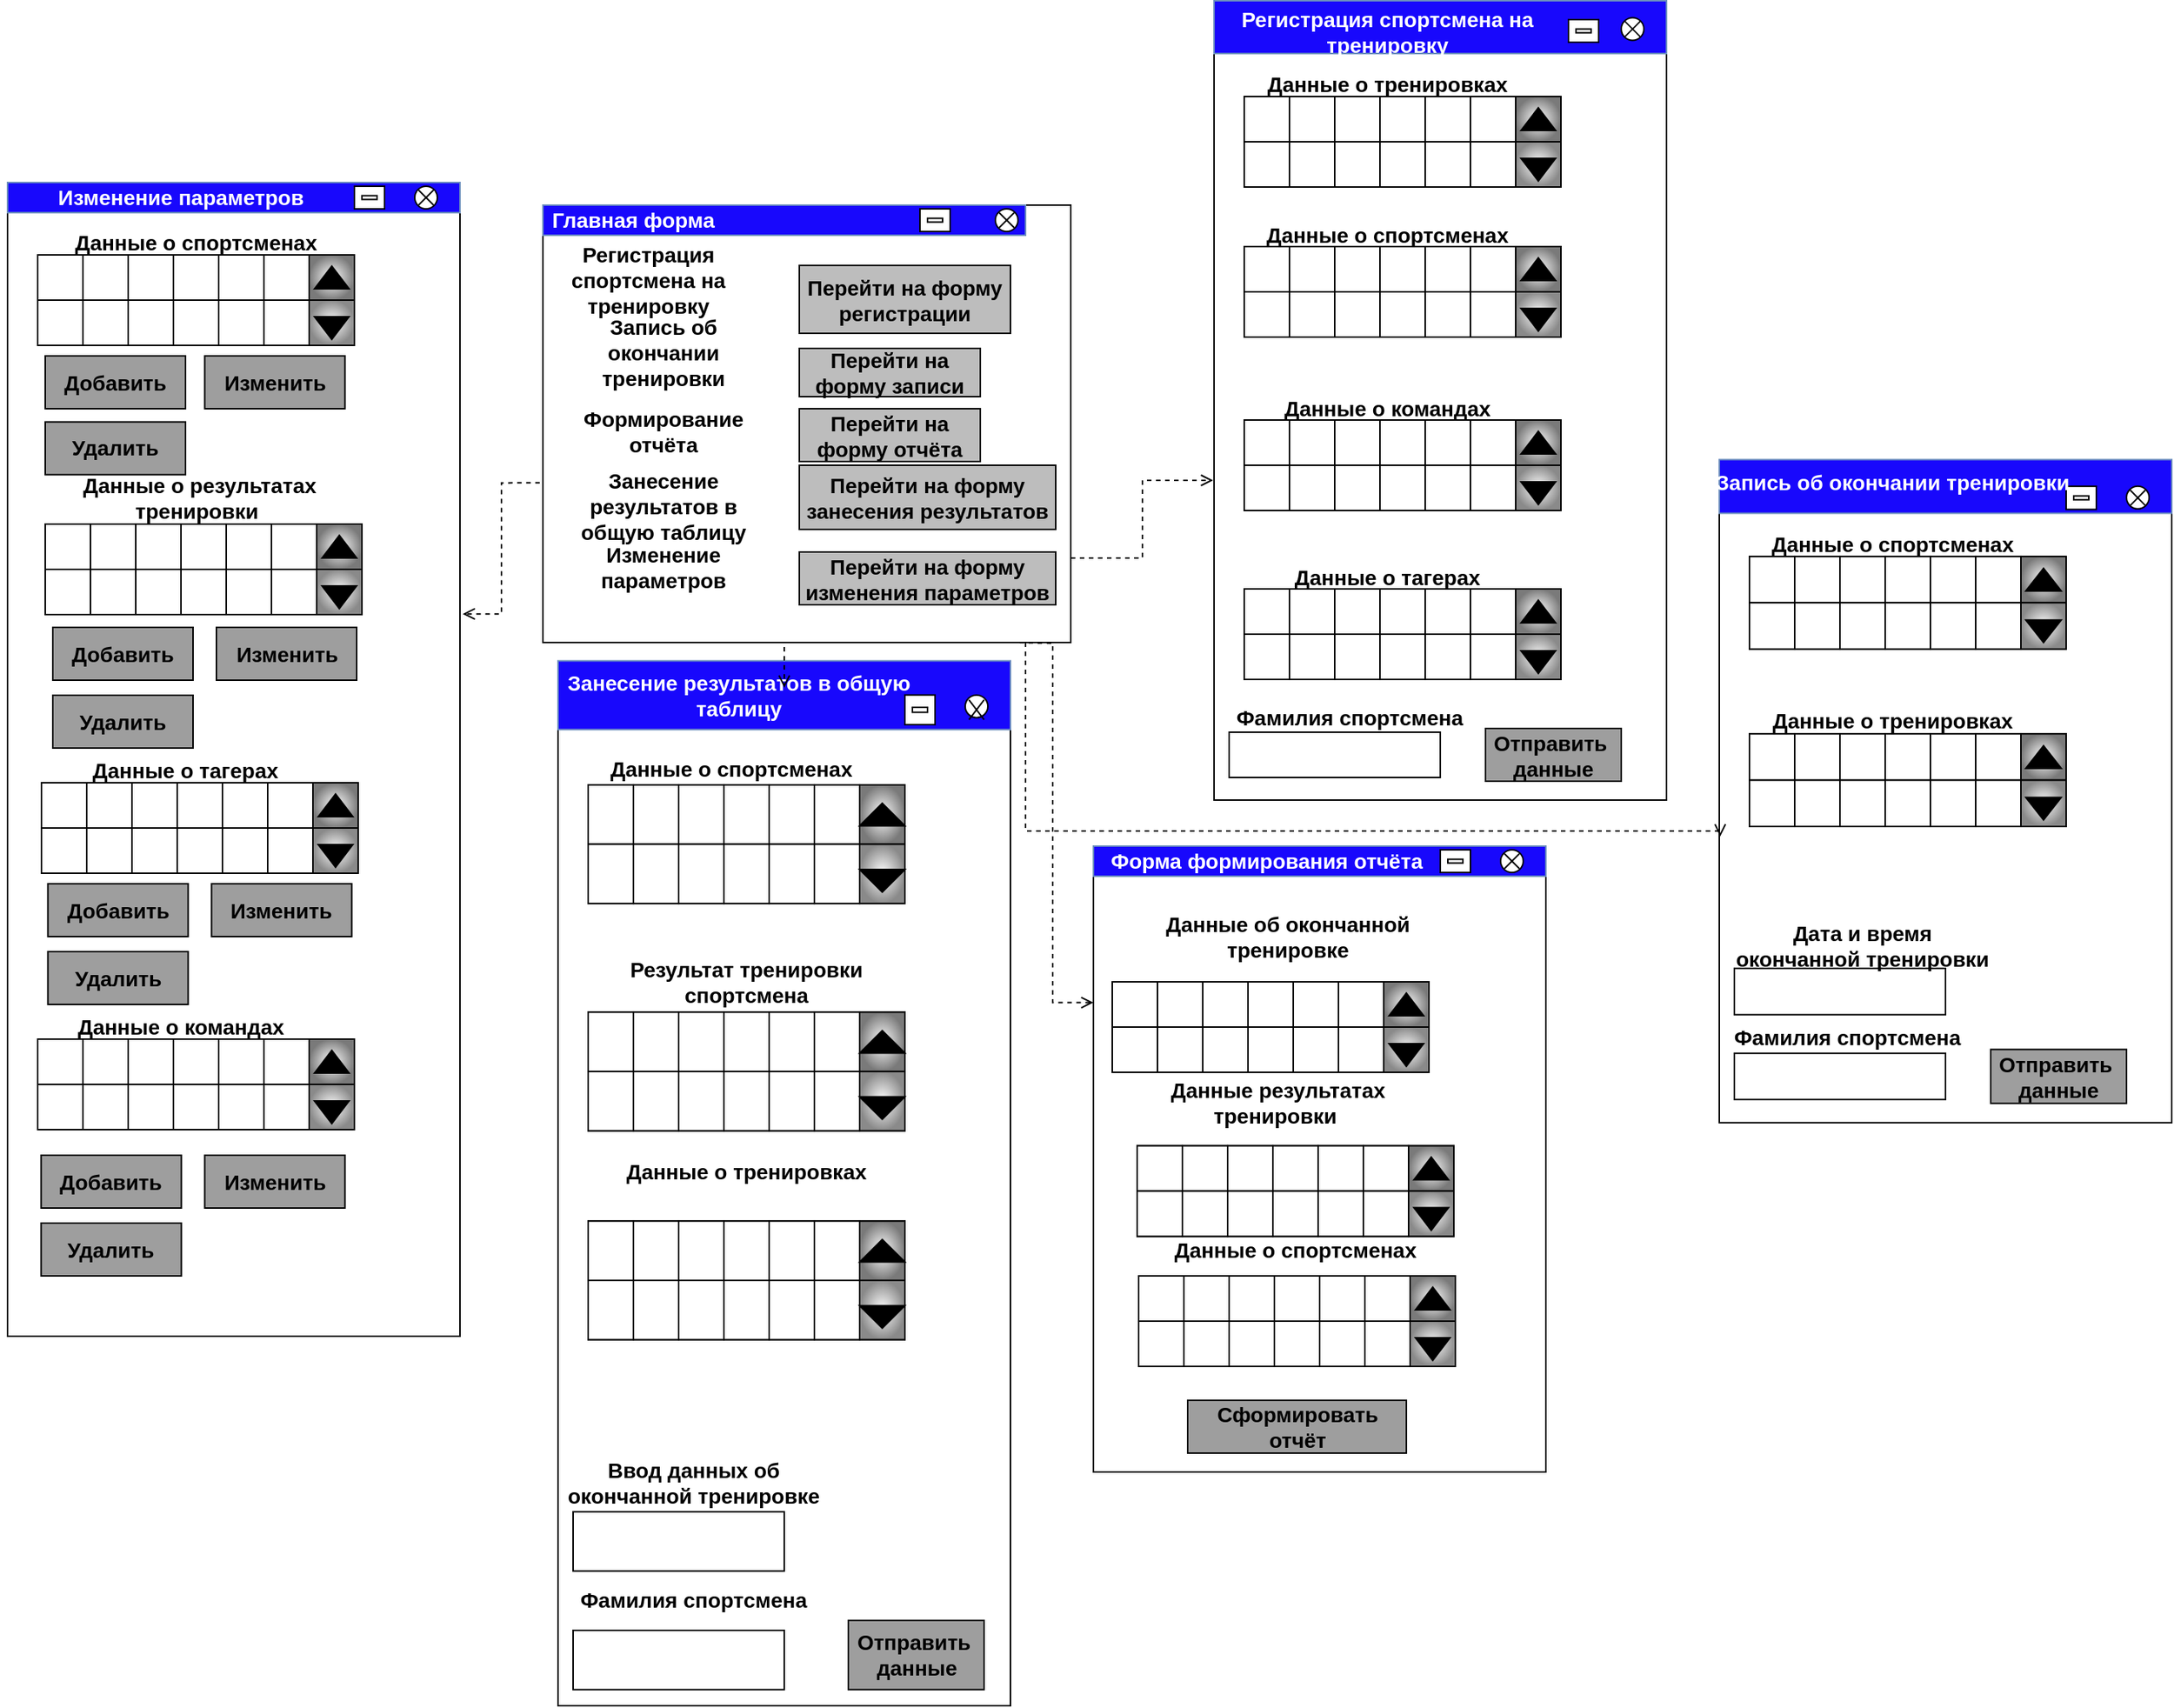 <mxfile version="22.1.0" type="device">
  <diagram name="Страница — 1" id="DHIbU68CLfU-CIXhcM6R">
    <mxGraphModel dx="1022" dy="110" grid="1" gridSize="10" guides="1" tooltips="1" connect="1" arrows="1" fold="1" page="1" pageScale="1" pageWidth="827" pageHeight="1169" math="0" shadow="0">
      <root>
        <mxCell id="0" />
        <mxCell id="1" parent="0" />
        <mxCell id="7fl4AE7SdrocrUqODQa8-20" value="" style="group;fillColor=default;fontSize=14;fontStyle=1" parent="1" vertex="1" connectable="0">
          <mxGeometry x="10" y="260" width="360" height="295" as="geometry" />
        </mxCell>
        <mxCell id="7fl4AE7SdrocrUqODQa8-1" value="" style="rounded=0;whiteSpace=wrap;html=1;fontSize=14;fontStyle=1" parent="7fl4AE7SdrocrUqODQa8-20" vertex="1">
          <mxGeometry x="10" y="5" width="350" height="290" as="geometry" />
        </mxCell>
        <mxCell id="7fl4AE7SdrocrUqODQa8-2" value="" style="rounded=0;whiteSpace=wrap;html=1;fillColor=#1808FC;strokeColor=#6c8ebf;fontSize=14;fontStyle=1" parent="7fl4AE7SdrocrUqODQa8-20" vertex="1">
          <mxGeometry x="10" y="5" width="320" height="20" as="geometry" />
        </mxCell>
        <mxCell id="7fl4AE7SdrocrUqODQa8-3" value="" style="rounded=0;whiteSpace=wrap;html=1;fontSize=14;fontStyle=1" parent="7fl4AE7SdrocrUqODQa8-20" vertex="1">
          <mxGeometry x="260" y="7.5" width="20" height="15" as="geometry" />
        </mxCell>
        <mxCell id="7fl4AE7SdrocrUqODQa8-5" value="" style="rounded=0;whiteSpace=wrap;html=1;fontSize=14;fontStyle=1" parent="7fl4AE7SdrocrUqODQa8-20" vertex="1">
          <mxGeometry x="265" y="13.75" width="10" height="2.5" as="geometry" />
        </mxCell>
        <mxCell id="7fl4AE7SdrocrUqODQa8-7" value="Перейти на форму регистрации" style="rounded=0;whiteSpace=wrap;html=1;fillColor=#BDBDBD;fontSize=14;fontStyle=1" parent="7fl4AE7SdrocrUqODQa8-20" vertex="1">
          <mxGeometry x="180" y="45" width="140" height="45" as="geometry" />
        </mxCell>
        <mxCell id="7fl4AE7SdrocrUqODQa8-11" value="Перейти на форму записи" style="rounded=0;whiteSpace=wrap;html=1;fillColor=#BDBDBD;fontSize=14;fontStyle=1" parent="7fl4AE7SdrocrUqODQa8-20" vertex="1">
          <mxGeometry x="180" y="100" width="120" height="32" as="geometry" />
        </mxCell>
        <mxCell id="7fl4AE7SdrocrUqODQa8-12" value="Перейти на форму отчёта" style="rounded=0;whiteSpace=wrap;html=1;fillColor=#BDBDBD;fontSize=14;fontStyle=1" parent="7fl4AE7SdrocrUqODQa8-20" vertex="1">
          <mxGeometry x="180" y="140" width="120" height="35" as="geometry" />
        </mxCell>
        <mxCell id="7fl4AE7SdrocrUqODQa8-13" value="Перейти на форму изменения параметров" style="rounded=0;whiteSpace=wrap;html=1;fillColor=#BDBDBD;fontSize=14;fontStyle=1" parent="7fl4AE7SdrocrUqODQa8-20" vertex="1">
          <mxGeometry x="180" y="235" width="170" height="35" as="geometry" />
        </mxCell>
        <mxCell id="7fl4AE7SdrocrUqODQa8-14" value="&lt;font color=&quot;#ffffff&quot; style=&quot;font-size: 14px;&quot;&gt;Главная форма&lt;/font&gt;" style="text;html=1;strokeColor=none;fillColor=none;align=center;verticalAlign=middle;whiteSpace=wrap;rounded=0;fontSize=14;fontStyle=1" parent="7fl4AE7SdrocrUqODQa8-20" vertex="1">
          <mxGeometry width="140" height="30" as="geometry" />
        </mxCell>
        <mxCell id="7fl4AE7SdrocrUqODQa8-19" value="" style="group;fontSize=14;fontStyle=1" parent="7fl4AE7SdrocrUqODQa8-20" vertex="1" connectable="0">
          <mxGeometry x="312.5" y="10" width="12.5" height="12.5" as="geometry" />
        </mxCell>
        <mxCell id="7fl4AE7SdrocrUqODQa8-4" value="" style="ellipse;whiteSpace=wrap;html=1;aspect=fixed;fontSize=14;fontStyle=1" parent="7fl4AE7SdrocrUqODQa8-19" vertex="1">
          <mxGeometry x="-2.5" y="-2.5" width="15" height="15" as="geometry" />
        </mxCell>
        <mxCell id="7fl4AE7SdrocrUqODQa8-17" value="" style="endArrow=none;html=1;rounded=0;fontSize=14;fontStyle=1" parent="7fl4AE7SdrocrUqODQa8-19" edge="1">
          <mxGeometry width="50" height="50" relative="1" as="geometry">
            <mxPoint y="10" as="sourcePoint" />
            <mxPoint x="10" as="targetPoint" />
          </mxGeometry>
        </mxCell>
        <mxCell id="7fl4AE7SdrocrUqODQa8-18" value="" style="endArrow=none;html=1;rounded=0;fontSize=14;fontStyle=1" parent="7fl4AE7SdrocrUqODQa8-19" edge="1">
          <mxGeometry width="50" height="50" relative="1" as="geometry">
            <mxPoint x="10" y="10" as="sourcePoint" />
            <mxPoint as="targetPoint" />
          </mxGeometry>
        </mxCell>
        <mxCell id="7fl4AE7SdrocrUqODQa8-21" value="Регистрация спортсмена на тренировку" style="text;html=1;strokeColor=none;fillColor=none;align=center;verticalAlign=middle;whiteSpace=wrap;rounded=0;fontSize=14;fontStyle=1" parent="7fl4AE7SdrocrUqODQa8-20" vertex="1">
          <mxGeometry x="20" y="40" width="120" height="30" as="geometry" />
        </mxCell>
        <mxCell id="7fl4AE7SdrocrUqODQa8-22" value="Запись об окончании тренировки" style="text;html=1;strokeColor=none;fillColor=none;align=center;verticalAlign=middle;whiteSpace=wrap;rounded=0;fontSize=14;fontStyle=1" parent="7fl4AE7SdrocrUqODQa8-20" vertex="1">
          <mxGeometry x="20" y="88" width="140" height="30" as="geometry" />
        </mxCell>
        <mxCell id="7fl4AE7SdrocrUqODQa8-24" value="Формирование отчёта" style="text;html=1;strokeColor=none;fillColor=none;align=center;verticalAlign=middle;whiteSpace=wrap;rounded=0;fontSize=14;fontStyle=1" parent="7fl4AE7SdrocrUqODQa8-20" vertex="1">
          <mxGeometry x="20" y="140" width="140" height="30" as="geometry" />
        </mxCell>
        <mxCell id="7fl4AE7SdrocrUqODQa8-26" value="Изменение параметров" style="text;html=1;strokeColor=none;fillColor=none;align=center;verticalAlign=middle;whiteSpace=wrap;rounded=0;fontSize=14;fontStyle=1" parent="7fl4AE7SdrocrUqODQa8-20" vertex="1">
          <mxGeometry x="20" y="230" width="140" height="30" as="geometry" />
        </mxCell>
        <mxCell id="7fl4AE7SdrocrUqODQa8-358" value="Занесение результатов в общую таблицу" style="text;html=1;strokeColor=none;fillColor=none;align=center;verticalAlign=middle;whiteSpace=wrap;rounded=0;fontSize=14;fontStyle=1" parent="7fl4AE7SdrocrUqODQa8-20" vertex="1">
          <mxGeometry x="20" y="190" width="140" height="30" as="geometry" />
        </mxCell>
        <mxCell id="7fl4AE7SdrocrUqODQa8-359" value="Перейти на форму занесения результатов" style="rounded=0;whiteSpace=wrap;html=1;fillColor=#BDBDBD;fontSize=14;fontStyle=1" parent="7fl4AE7SdrocrUqODQa8-20" vertex="1">
          <mxGeometry x="180" y="177.5" width="170" height="42.5" as="geometry" />
        </mxCell>
        <mxCell id="7fl4AE7SdrocrUqODQa8-28" value="" style="group;fontSize=14;fontStyle=1" parent="1" vertex="1" connectable="0">
          <mxGeometry x="495" y="239.5" width="310" height="435" as="geometry" />
        </mxCell>
        <mxCell id="7fl4AE7SdrocrUqODQa8-29" value="" style="rounded=0;whiteSpace=wrap;html=1;fontSize=14;fontStyle=1" parent="7fl4AE7SdrocrUqODQa8-28" vertex="1">
          <mxGeometry x="-30" y="-110" width="300" height="530" as="geometry" />
        </mxCell>
        <mxCell id="7fl4AE7SdrocrUqODQa8-64" value="" style="group;fontSize=14;fontStyle=1" parent="7fl4AE7SdrocrUqODQa8-28" vertex="1" connectable="0">
          <mxGeometry x="-10" y="30" width="210" height="83" as="geometry" />
        </mxCell>
        <mxCell id="7fl4AE7SdrocrUqODQa8-46" value="Данные о спортсменах" style="text;html=1;strokeColor=none;fillColor=none;align=center;verticalAlign=middle;whiteSpace=wrap;rounded=0;fontSize=14;fontStyle=1" parent="7fl4AE7SdrocrUqODQa8-64" vertex="1">
          <mxGeometry x="10" width="170" height="30" as="geometry" />
        </mxCell>
        <mxCell id="7fl4AE7SdrocrUqODQa8-47" value="" style="rounded=0;whiteSpace=wrap;html=1;fontSize=14;fontStyle=1" parent="7fl4AE7SdrocrUqODQa8-64" vertex="1">
          <mxGeometry y="23" width="210" height="60" as="geometry" />
        </mxCell>
        <mxCell id="7fl4AE7SdrocrUqODQa8-48" value="" style="rounded=0;whiteSpace=wrap;html=1;fontSize=14;fontStyle=1" parent="7fl4AE7SdrocrUqODQa8-64" vertex="1">
          <mxGeometry y="23" width="30" height="30" as="geometry" />
        </mxCell>
        <mxCell id="7fl4AE7SdrocrUqODQa8-49" value="" style="rounded=0;whiteSpace=wrap;html=1;fontSize=14;fontStyle=1" parent="7fl4AE7SdrocrUqODQa8-64" vertex="1">
          <mxGeometry y="53" width="30" height="30" as="geometry" />
        </mxCell>
        <mxCell id="7fl4AE7SdrocrUqODQa8-50" value="" style="rounded=0;whiteSpace=wrap;html=1;fontSize=14;fontStyle=1" parent="7fl4AE7SdrocrUqODQa8-64" vertex="1">
          <mxGeometry x="30" y="23" width="30" height="30" as="geometry" />
        </mxCell>
        <mxCell id="7fl4AE7SdrocrUqODQa8-51" value="" style="rounded=0;whiteSpace=wrap;html=1;fontSize=14;fontStyle=1" parent="7fl4AE7SdrocrUqODQa8-64" vertex="1">
          <mxGeometry x="30" y="53" width="30" height="30" as="geometry" />
        </mxCell>
        <mxCell id="7fl4AE7SdrocrUqODQa8-52" value="" style="rounded=0;whiteSpace=wrap;html=1;fontSize=14;fontStyle=1" parent="7fl4AE7SdrocrUqODQa8-64" vertex="1">
          <mxGeometry x="60" y="23" width="30" height="30" as="geometry" />
        </mxCell>
        <mxCell id="7fl4AE7SdrocrUqODQa8-53" value="" style="rounded=0;whiteSpace=wrap;html=1;fontSize=14;fontStyle=1" parent="7fl4AE7SdrocrUqODQa8-64" vertex="1">
          <mxGeometry x="60" y="53" width="30" height="30" as="geometry" />
        </mxCell>
        <mxCell id="7fl4AE7SdrocrUqODQa8-54" value="" style="rounded=0;whiteSpace=wrap;html=1;fontSize=14;fontStyle=1" parent="7fl4AE7SdrocrUqODQa8-64" vertex="1">
          <mxGeometry x="90" y="23" width="30" height="30" as="geometry" />
        </mxCell>
        <mxCell id="7fl4AE7SdrocrUqODQa8-55" value="" style="rounded=0;whiteSpace=wrap;html=1;fontSize=14;fontStyle=1" parent="7fl4AE7SdrocrUqODQa8-64" vertex="1">
          <mxGeometry x="90" y="53" width="30" height="30" as="geometry" />
        </mxCell>
        <mxCell id="7fl4AE7SdrocrUqODQa8-56" value="" style="rounded=0;whiteSpace=wrap;html=1;fontSize=14;fontStyle=1" parent="7fl4AE7SdrocrUqODQa8-64" vertex="1">
          <mxGeometry x="120" y="23" width="30" height="30" as="geometry" />
        </mxCell>
        <mxCell id="7fl4AE7SdrocrUqODQa8-57" value="" style="rounded=0;whiteSpace=wrap;html=1;fontSize=14;fontStyle=1" parent="7fl4AE7SdrocrUqODQa8-64" vertex="1">
          <mxGeometry x="120" y="53" width="30" height="30" as="geometry" />
        </mxCell>
        <mxCell id="7fl4AE7SdrocrUqODQa8-58" value="" style="rounded=0;whiteSpace=wrap;html=1;fontSize=14;fontStyle=1" parent="7fl4AE7SdrocrUqODQa8-64" vertex="1">
          <mxGeometry x="150" y="23" width="30" height="30" as="geometry" />
        </mxCell>
        <mxCell id="7fl4AE7SdrocrUqODQa8-59" value="" style="rounded=0;whiteSpace=wrap;html=1;fontSize=14;fontStyle=1" parent="7fl4AE7SdrocrUqODQa8-64" vertex="1">
          <mxGeometry x="150" y="53" width="30" height="30" as="geometry" />
        </mxCell>
        <mxCell id="7fl4AE7SdrocrUqODQa8-60" value="" style="rounded=0;whiteSpace=wrap;html=1;gradientColor=#7A7A7A;fillColor=default;gradientDirection=radial;fontSize=14;fontStyle=1" parent="7fl4AE7SdrocrUqODQa8-64" vertex="1">
          <mxGeometry x="180" y="23" width="30" height="30" as="geometry" />
        </mxCell>
        <mxCell id="7fl4AE7SdrocrUqODQa8-61" value="" style="rounded=0;whiteSpace=wrap;html=1;gradientColor=#8A8A8A;fillColor=default;gradientDirection=radial;fontSize=14;fontStyle=1" parent="7fl4AE7SdrocrUqODQa8-64" vertex="1">
          <mxGeometry x="180" y="53" width="30" height="30" as="geometry" />
        </mxCell>
        <mxCell id="7fl4AE7SdrocrUqODQa8-62" value="" style="triangle;whiteSpace=wrap;html=1;rotation=90;fillColor=#000000;fontSize=14;fontStyle=1" parent="7fl4AE7SdrocrUqODQa8-64" vertex="1">
          <mxGeometry x="187.5" y="60" width="15" height="23" as="geometry" />
        </mxCell>
        <mxCell id="7fl4AE7SdrocrUqODQa8-63" value="" style="triangle;whiteSpace=wrap;html=1;rotation=-90;fillColor=#000000;fontSize=14;fontStyle=1" parent="7fl4AE7SdrocrUqODQa8-64" vertex="1">
          <mxGeometry x="187.5" y="26.5" width="15" height="23" as="geometry" />
        </mxCell>
        <mxCell id="7fl4AE7SdrocrUqODQa8-65" value="Данные о командах" style="text;html=1;strokeColor=none;fillColor=none;align=center;verticalAlign=middle;whiteSpace=wrap;rounded=0;fontSize=14;fontStyle=1" parent="7fl4AE7SdrocrUqODQa8-28" vertex="1">
          <mxGeometry y="145" width="170" height="30" as="geometry" />
        </mxCell>
        <mxCell id="7fl4AE7SdrocrUqODQa8-66" value="" style="rounded=0;whiteSpace=wrap;html=1;fontSize=14;fontStyle=1" parent="7fl4AE7SdrocrUqODQa8-28" vertex="1">
          <mxGeometry x="-10" y="168" width="210" height="60" as="geometry" />
        </mxCell>
        <mxCell id="7fl4AE7SdrocrUqODQa8-67" value="" style="rounded=0;whiteSpace=wrap;html=1;fontSize=14;fontStyle=1" parent="7fl4AE7SdrocrUqODQa8-28" vertex="1">
          <mxGeometry x="-10" y="168" width="30" height="30" as="geometry" />
        </mxCell>
        <mxCell id="7fl4AE7SdrocrUqODQa8-68" value="" style="rounded=0;whiteSpace=wrap;html=1;fontSize=14;fontStyle=1" parent="7fl4AE7SdrocrUqODQa8-28" vertex="1">
          <mxGeometry x="-10" y="198" width="30" height="30" as="geometry" />
        </mxCell>
        <mxCell id="7fl4AE7SdrocrUqODQa8-69" value="" style="rounded=0;whiteSpace=wrap;html=1;fontSize=14;fontStyle=1" parent="7fl4AE7SdrocrUqODQa8-28" vertex="1">
          <mxGeometry x="20" y="168" width="30" height="30" as="geometry" />
        </mxCell>
        <mxCell id="7fl4AE7SdrocrUqODQa8-70" value="" style="rounded=0;whiteSpace=wrap;html=1;fontSize=14;fontStyle=1" parent="7fl4AE7SdrocrUqODQa8-28" vertex="1">
          <mxGeometry x="20" y="198" width="30" height="30" as="geometry" />
        </mxCell>
        <mxCell id="7fl4AE7SdrocrUqODQa8-71" value="" style="rounded=0;whiteSpace=wrap;html=1;fontSize=14;fontStyle=1" parent="7fl4AE7SdrocrUqODQa8-28" vertex="1">
          <mxGeometry x="50" y="168" width="30" height="30" as="geometry" />
        </mxCell>
        <mxCell id="7fl4AE7SdrocrUqODQa8-72" value="" style="rounded=0;whiteSpace=wrap;html=1;fontSize=14;fontStyle=1" parent="7fl4AE7SdrocrUqODQa8-28" vertex="1">
          <mxGeometry x="50" y="198" width="30" height="30" as="geometry" />
        </mxCell>
        <mxCell id="7fl4AE7SdrocrUqODQa8-73" value="" style="rounded=0;whiteSpace=wrap;html=1;fontSize=14;fontStyle=1" parent="7fl4AE7SdrocrUqODQa8-28" vertex="1">
          <mxGeometry x="80" y="168" width="30" height="30" as="geometry" />
        </mxCell>
        <mxCell id="7fl4AE7SdrocrUqODQa8-74" value="" style="rounded=0;whiteSpace=wrap;html=1;fontSize=14;fontStyle=1" parent="7fl4AE7SdrocrUqODQa8-28" vertex="1">
          <mxGeometry x="80" y="198" width="30" height="30" as="geometry" />
        </mxCell>
        <mxCell id="7fl4AE7SdrocrUqODQa8-75" value="" style="rounded=0;whiteSpace=wrap;html=1;fontSize=14;fontStyle=1" parent="7fl4AE7SdrocrUqODQa8-28" vertex="1">
          <mxGeometry x="110" y="168" width="30" height="30" as="geometry" />
        </mxCell>
        <mxCell id="7fl4AE7SdrocrUqODQa8-76" value="" style="rounded=0;whiteSpace=wrap;html=1;fontSize=14;fontStyle=1" parent="7fl4AE7SdrocrUqODQa8-28" vertex="1">
          <mxGeometry x="110" y="198" width="30" height="30" as="geometry" />
        </mxCell>
        <mxCell id="7fl4AE7SdrocrUqODQa8-77" value="" style="rounded=0;whiteSpace=wrap;html=1;fontSize=14;fontStyle=1" parent="7fl4AE7SdrocrUqODQa8-28" vertex="1">
          <mxGeometry x="140" y="168" width="30" height="30" as="geometry" />
        </mxCell>
        <mxCell id="7fl4AE7SdrocrUqODQa8-78" value="" style="rounded=0;whiteSpace=wrap;html=1;fontSize=14;fontStyle=1" parent="7fl4AE7SdrocrUqODQa8-28" vertex="1">
          <mxGeometry x="140" y="198" width="30" height="30" as="geometry" />
        </mxCell>
        <mxCell id="7fl4AE7SdrocrUqODQa8-79" value="" style="rounded=0;whiteSpace=wrap;html=1;gradientColor=#7A7A7A;fillColor=default;gradientDirection=radial;fontSize=14;fontStyle=1" parent="7fl4AE7SdrocrUqODQa8-28" vertex="1">
          <mxGeometry x="170" y="168" width="30" height="30" as="geometry" />
        </mxCell>
        <mxCell id="7fl4AE7SdrocrUqODQa8-80" value="" style="rounded=0;whiteSpace=wrap;html=1;gradientColor=#8A8A8A;fillColor=default;gradientDirection=radial;fontSize=14;fontStyle=1" parent="7fl4AE7SdrocrUqODQa8-28" vertex="1">
          <mxGeometry x="170" y="198" width="30" height="30" as="geometry" />
        </mxCell>
        <mxCell id="7fl4AE7SdrocrUqODQa8-81" value="" style="triangle;whiteSpace=wrap;html=1;rotation=90;fillColor=#000000;fontSize=14;fontStyle=1" parent="7fl4AE7SdrocrUqODQa8-28" vertex="1">
          <mxGeometry x="177.5" y="205" width="15" height="23" as="geometry" />
        </mxCell>
        <mxCell id="7fl4AE7SdrocrUqODQa8-82" value="" style="triangle;whiteSpace=wrap;html=1;rotation=-90;fillColor=#000000;fontSize=14;fontStyle=1" parent="7fl4AE7SdrocrUqODQa8-28" vertex="1">
          <mxGeometry x="177.5" y="171.5" width="15" height="23" as="geometry" />
        </mxCell>
        <mxCell id="7fl4AE7SdrocrUqODQa8-83" value="Данные о тагерах" style="text;html=1;strokeColor=none;fillColor=none;align=center;verticalAlign=middle;whiteSpace=wrap;rounded=0;fontSize=14;fontStyle=1" parent="7fl4AE7SdrocrUqODQa8-28" vertex="1">
          <mxGeometry y="257" width="170" height="30" as="geometry" />
        </mxCell>
        <mxCell id="7fl4AE7SdrocrUqODQa8-84" value="" style="rounded=0;whiteSpace=wrap;html=1;fontSize=14;fontStyle=1" parent="7fl4AE7SdrocrUqODQa8-28" vertex="1">
          <mxGeometry x="-10" y="280" width="210" height="60" as="geometry" />
        </mxCell>
        <mxCell id="7fl4AE7SdrocrUqODQa8-85" value="" style="rounded=0;whiteSpace=wrap;html=1;fontSize=14;fontStyle=1" parent="7fl4AE7SdrocrUqODQa8-28" vertex="1">
          <mxGeometry x="-10" y="280" width="30" height="30" as="geometry" />
        </mxCell>
        <mxCell id="7fl4AE7SdrocrUqODQa8-86" value="" style="rounded=0;whiteSpace=wrap;html=1;fontSize=14;fontStyle=1" parent="7fl4AE7SdrocrUqODQa8-28" vertex="1">
          <mxGeometry x="-10" y="310" width="30" height="30" as="geometry" />
        </mxCell>
        <mxCell id="7fl4AE7SdrocrUqODQa8-87" value="" style="rounded=0;whiteSpace=wrap;html=1;fontSize=14;fontStyle=1" parent="7fl4AE7SdrocrUqODQa8-28" vertex="1">
          <mxGeometry x="20" y="280" width="30" height="30" as="geometry" />
        </mxCell>
        <mxCell id="7fl4AE7SdrocrUqODQa8-88" value="" style="rounded=0;whiteSpace=wrap;html=1;fontSize=14;fontStyle=1" parent="7fl4AE7SdrocrUqODQa8-28" vertex="1">
          <mxGeometry x="20" y="310" width="30" height="30" as="geometry" />
        </mxCell>
        <mxCell id="7fl4AE7SdrocrUqODQa8-89" value="" style="rounded=0;whiteSpace=wrap;html=1;fontSize=14;fontStyle=1" parent="7fl4AE7SdrocrUqODQa8-28" vertex="1">
          <mxGeometry x="50" y="280" width="30" height="30" as="geometry" />
        </mxCell>
        <mxCell id="7fl4AE7SdrocrUqODQa8-90" value="" style="rounded=0;whiteSpace=wrap;html=1;fontSize=14;fontStyle=1" parent="7fl4AE7SdrocrUqODQa8-28" vertex="1">
          <mxGeometry x="50" y="310" width="30" height="30" as="geometry" />
        </mxCell>
        <mxCell id="7fl4AE7SdrocrUqODQa8-91" value="" style="rounded=0;whiteSpace=wrap;html=1;fontSize=14;fontStyle=1" parent="7fl4AE7SdrocrUqODQa8-28" vertex="1">
          <mxGeometry x="80" y="280" width="30" height="30" as="geometry" />
        </mxCell>
        <mxCell id="7fl4AE7SdrocrUqODQa8-92" value="" style="rounded=0;whiteSpace=wrap;html=1;fontSize=14;fontStyle=1" parent="7fl4AE7SdrocrUqODQa8-28" vertex="1">
          <mxGeometry x="80" y="310" width="30" height="30" as="geometry" />
        </mxCell>
        <mxCell id="7fl4AE7SdrocrUqODQa8-93" value="" style="rounded=0;whiteSpace=wrap;html=1;fontSize=14;fontStyle=1" parent="7fl4AE7SdrocrUqODQa8-28" vertex="1">
          <mxGeometry x="110" y="280" width="30" height="30" as="geometry" />
        </mxCell>
        <mxCell id="7fl4AE7SdrocrUqODQa8-94" value="" style="rounded=0;whiteSpace=wrap;html=1;fontSize=14;fontStyle=1" parent="7fl4AE7SdrocrUqODQa8-28" vertex="1">
          <mxGeometry x="110" y="310" width="30" height="30" as="geometry" />
        </mxCell>
        <mxCell id="7fl4AE7SdrocrUqODQa8-95" value="" style="rounded=0;whiteSpace=wrap;html=1;fontSize=14;fontStyle=1" parent="7fl4AE7SdrocrUqODQa8-28" vertex="1">
          <mxGeometry x="140" y="280" width="30" height="30" as="geometry" />
        </mxCell>
        <mxCell id="7fl4AE7SdrocrUqODQa8-96" value="" style="rounded=0;whiteSpace=wrap;html=1;fontSize=14;fontStyle=1" parent="7fl4AE7SdrocrUqODQa8-28" vertex="1">
          <mxGeometry x="140" y="310" width="30" height="30" as="geometry" />
        </mxCell>
        <mxCell id="7fl4AE7SdrocrUqODQa8-97" value="" style="rounded=0;whiteSpace=wrap;html=1;gradientColor=#7A7A7A;fillColor=default;gradientDirection=radial;fontSize=14;fontStyle=1" parent="7fl4AE7SdrocrUqODQa8-28" vertex="1">
          <mxGeometry x="170" y="280" width="30" height="30" as="geometry" />
        </mxCell>
        <mxCell id="7fl4AE7SdrocrUqODQa8-98" value="" style="rounded=0;whiteSpace=wrap;html=1;gradientColor=#8A8A8A;fillColor=default;gradientDirection=radial;fontSize=14;fontStyle=1" parent="7fl4AE7SdrocrUqODQa8-28" vertex="1">
          <mxGeometry x="170" y="310" width="30" height="30" as="geometry" />
        </mxCell>
        <mxCell id="7fl4AE7SdrocrUqODQa8-99" value="" style="triangle;whiteSpace=wrap;html=1;rotation=90;fillColor=#000000;fontSize=14;fontStyle=1" parent="7fl4AE7SdrocrUqODQa8-28" vertex="1">
          <mxGeometry x="177.5" y="317" width="15" height="23" as="geometry" />
        </mxCell>
        <mxCell id="7fl4AE7SdrocrUqODQa8-100" value="" style="triangle;whiteSpace=wrap;html=1;rotation=-90;fillColor=#000000;fontSize=14;fontStyle=1" parent="7fl4AE7SdrocrUqODQa8-28" vertex="1">
          <mxGeometry x="177.5" y="283.5" width="15" height="23" as="geometry" />
        </mxCell>
        <mxCell id="7fl4AE7SdrocrUqODQa8-101" value="" style="rounded=0;whiteSpace=wrap;html=1;fontSize=14;fontStyle=1" parent="7fl4AE7SdrocrUqODQa8-28" vertex="1">
          <mxGeometry x="-20" y="375" width="140" height="30" as="geometry" />
        </mxCell>
        <mxCell id="7fl4AE7SdrocrUqODQa8-102" value="Фамилия спортсмена" style="text;html=1;strokeColor=none;fillColor=none;align=center;verticalAlign=middle;whiteSpace=wrap;rounded=0;fontSize=14;fontStyle=1" parent="7fl4AE7SdrocrUqODQa8-28" vertex="1">
          <mxGeometry x="-30" y="350" width="180" height="30" as="geometry" />
        </mxCell>
        <mxCell id="7fl4AE7SdrocrUqODQa8-103" value="Отправить&amp;nbsp; данные" style="rounded=0;whiteSpace=wrap;html=1;fillColor=#9E9E9E;fontSize=14;fontStyle=1" parent="7fl4AE7SdrocrUqODQa8-28" vertex="1">
          <mxGeometry x="150" y="372.5" width="90" height="35" as="geometry" />
        </mxCell>
        <mxCell id="7fl4AE7SdrocrUqODQa8-30" value="" style="rounded=0;whiteSpace=wrap;html=1;fillColor=#1808FC;strokeColor=#6c8ebf;fontSize=14;fontStyle=1" parent="7fl4AE7SdrocrUqODQa8-28" vertex="1">
          <mxGeometry x="-30" y="-110" width="300" height="35" as="geometry" />
        </mxCell>
        <mxCell id="7fl4AE7SdrocrUqODQa8-104" value="" style="group;fontSize=14;fontStyle=1" parent="1" vertex="1" connectable="0">
          <mxGeometry x="790" y="443.75" width="310" height="445" as="geometry" />
        </mxCell>
        <mxCell id="7fl4AE7SdrocrUqODQa8-105" value="" style="rounded=0;whiteSpace=wrap;html=1;fontSize=14;fontStyle=1" parent="7fl4AE7SdrocrUqODQa8-104" vertex="1">
          <mxGeometry x="10" y="5.115" width="300" height="424.54" as="geometry" />
        </mxCell>
        <mxCell id="7fl4AE7SdrocrUqODQa8-106" value="" style="rounded=0;whiteSpace=wrap;html=1;fillColor=#1808FC;strokeColor=#6c8ebf;fontSize=14;fontStyle=1" parent="7fl4AE7SdrocrUqODQa8-104" vertex="1">
          <mxGeometry x="10" y="-10" width="300" height="35.57" as="geometry" />
        </mxCell>
        <mxCell id="7fl4AE7SdrocrUqODQa8-107" value="" style="rounded=0;whiteSpace=wrap;html=1;fontSize=14;fontStyle=1" parent="7fl4AE7SdrocrUqODQa8-104" vertex="1">
          <mxGeometry x="240" y="7.672" width="20" height="15.345" as="geometry" />
        </mxCell>
        <mxCell id="7fl4AE7SdrocrUqODQa8-108" value="" style="ellipse;whiteSpace=wrap;html=1;aspect=fixed;fontSize=14;fontStyle=1" parent="7fl4AE7SdrocrUqODQa8-104" vertex="1">
          <mxGeometry x="280" y="7.672" width="15" height="15" as="geometry" />
        </mxCell>
        <mxCell id="7fl4AE7SdrocrUqODQa8-109" value="" style="rounded=0;whiteSpace=wrap;html=1;fontSize=14;fontStyle=1" parent="7fl4AE7SdrocrUqODQa8-104" vertex="1">
          <mxGeometry x="245" y="14.066" width="10" height="2.557" as="geometry" />
        </mxCell>
        <mxCell id="7fl4AE7SdrocrUqODQa8-110" value="&lt;font color=&quot;#ffffff&quot; style=&quot;font-size: 14px;&quot;&gt;Запись об окончании тренировки&lt;/font&gt;" style="text;html=1;strokeColor=none;fillColor=none;align=center;verticalAlign=middle;whiteSpace=wrap;rounded=0;fontSize=14;fontStyle=1" parent="7fl4AE7SdrocrUqODQa8-104" vertex="1">
          <mxGeometry x="5" y="-10" width="240" height="30.69" as="geometry" />
        </mxCell>
        <mxCell id="7fl4AE7SdrocrUqODQa8-111" value="" style="group;fontSize=14;fontStyle=1" parent="7fl4AE7SdrocrUqODQa8-104" vertex="1" connectable="0">
          <mxGeometry x="282.5" y="10.23" width="10" height="10.23" as="geometry" />
        </mxCell>
        <mxCell id="7fl4AE7SdrocrUqODQa8-112" value="" style="endArrow=none;html=1;rounded=0;fontSize=14;fontStyle=1" parent="7fl4AE7SdrocrUqODQa8-111" edge="1">
          <mxGeometry width="50" height="50" relative="1" as="geometry">
            <mxPoint y="10.23" as="sourcePoint" />
            <mxPoint x="10" as="targetPoint" />
          </mxGeometry>
        </mxCell>
        <mxCell id="7fl4AE7SdrocrUqODQa8-113" value="" style="endArrow=none;html=1;rounded=0;fontSize=14;fontStyle=1" parent="7fl4AE7SdrocrUqODQa8-111" edge="1">
          <mxGeometry width="50" height="50" relative="1" as="geometry">
            <mxPoint x="10" y="10.23" as="sourcePoint" />
            <mxPoint as="targetPoint" />
          </mxGeometry>
        </mxCell>
        <mxCell id="7fl4AE7SdrocrUqODQa8-114" value="" style="group;fontSize=14;fontStyle=1" parent="7fl4AE7SdrocrUqODQa8-104" vertex="1" connectable="0">
          <mxGeometry x="30" y="30.69" width="210" height="84.908" as="geometry" />
        </mxCell>
        <mxCell id="7fl4AE7SdrocrUqODQa8-115" value="Данные о спортсменах" style="text;html=1;strokeColor=none;fillColor=none;align=center;verticalAlign=middle;whiteSpace=wrap;rounded=0;fontSize=14;fontStyle=1" parent="7fl4AE7SdrocrUqODQa8-114" vertex="1">
          <mxGeometry x="10" width="170" height="30.69" as="geometry" />
        </mxCell>
        <mxCell id="7fl4AE7SdrocrUqODQa8-116" value="" style="rounded=0;whiteSpace=wrap;html=1;fontSize=14;fontStyle=1" parent="7fl4AE7SdrocrUqODQa8-114" vertex="1">
          <mxGeometry y="23.529" width="210" height="61.379" as="geometry" />
        </mxCell>
        <mxCell id="7fl4AE7SdrocrUqODQa8-117" value="" style="rounded=0;whiteSpace=wrap;html=1;fontSize=14;fontStyle=1" parent="7fl4AE7SdrocrUqODQa8-114" vertex="1">
          <mxGeometry y="23.529" width="30" height="30.69" as="geometry" />
        </mxCell>
        <mxCell id="7fl4AE7SdrocrUqODQa8-118" value="" style="rounded=0;whiteSpace=wrap;html=1;fontSize=14;fontStyle=1" parent="7fl4AE7SdrocrUqODQa8-114" vertex="1">
          <mxGeometry y="54.218" width="30" height="30.69" as="geometry" />
        </mxCell>
        <mxCell id="7fl4AE7SdrocrUqODQa8-119" value="" style="rounded=0;whiteSpace=wrap;html=1;fontSize=14;fontStyle=1" parent="7fl4AE7SdrocrUqODQa8-114" vertex="1">
          <mxGeometry x="30" y="23.529" width="30" height="30.69" as="geometry" />
        </mxCell>
        <mxCell id="7fl4AE7SdrocrUqODQa8-120" value="" style="rounded=0;whiteSpace=wrap;html=1;fontSize=14;fontStyle=1" parent="7fl4AE7SdrocrUqODQa8-114" vertex="1">
          <mxGeometry x="30" y="54.218" width="30" height="30.69" as="geometry" />
        </mxCell>
        <mxCell id="7fl4AE7SdrocrUqODQa8-121" value="" style="rounded=0;whiteSpace=wrap;html=1;fontSize=14;fontStyle=1" parent="7fl4AE7SdrocrUqODQa8-114" vertex="1">
          <mxGeometry x="60" y="23.529" width="30" height="30.69" as="geometry" />
        </mxCell>
        <mxCell id="7fl4AE7SdrocrUqODQa8-122" value="" style="rounded=0;whiteSpace=wrap;html=1;fontSize=14;fontStyle=1" parent="7fl4AE7SdrocrUqODQa8-114" vertex="1">
          <mxGeometry x="60" y="54.218" width="30" height="30.69" as="geometry" />
        </mxCell>
        <mxCell id="7fl4AE7SdrocrUqODQa8-123" value="" style="rounded=0;whiteSpace=wrap;html=1;fontSize=14;fontStyle=1" parent="7fl4AE7SdrocrUqODQa8-114" vertex="1">
          <mxGeometry x="90" y="23.529" width="30" height="30.69" as="geometry" />
        </mxCell>
        <mxCell id="7fl4AE7SdrocrUqODQa8-124" value="" style="rounded=0;whiteSpace=wrap;html=1;fontSize=14;fontStyle=1" parent="7fl4AE7SdrocrUqODQa8-114" vertex="1">
          <mxGeometry x="90" y="54.218" width="30" height="30.69" as="geometry" />
        </mxCell>
        <mxCell id="7fl4AE7SdrocrUqODQa8-125" value="" style="rounded=0;whiteSpace=wrap;html=1;fontSize=14;fontStyle=1" parent="7fl4AE7SdrocrUqODQa8-114" vertex="1">
          <mxGeometry x="120" y="23.529" width="30" height="30.69" as="geometry" />
        </mxCell>
        <mxCell id="7fl4AE7SdrocrUqODQa8-126" value="" style="rounded=0;whiteSpace=wrap;html=1;fontSize=14;fontStyle=1" parent="7fl4AE7SdrocrUqODQa8-114" vertex="1">
          <mxGeometry x="120" y="54.218" width="30" height="30.69" as="geometry" />
        </mxCell>
        <mxCell id="7fl4AE7SdrocrUqODQa8-127" value="" style="rounded=0;whiteSpace=wrap;html=1;fontSize=14;fontStyle=1" parent="7fl4AE7SdrocrUqODQa8-114" vertex="1">
          <mxGeometry x="150" y="23.529" width="30" height="30.69" as="geometry" />
        </mxCell>
        <mxCell id="7fl4AE7SdrocrUqODQa8-128" value="" style="rounded=0;whiteSpace=wrap;html=1;fontSize=14;fontStyle=1" parent="7fl4AE7SdrocrUqODQa8-114" vertex="1">
          <mxGeometry x="150" y="54.218" width="30" height="30.69" as="geometry" />
        </mxCell>
        <mxCell id="7fl4AE7SdrocrUqODQa8-129" value="" style="rounded=0;whiteSpace=wrap;html=1;gradientColor=#7A7A7A;fillColor=default;gradientDirection=radial;fontSize=14;fontStyle=1" parent="7fl4AE7SdrocrUqODQa8-114" vertex="1">
          <mxGeometry x="180" y="23.529" width="30" height="30.69" as="geometry" />
        </mxCell>
        <mxCell id="7fl4AE7SdrocrUqODQa8-130" value="" style="rounded=0;whiteSpace=wrap;html=1;gradientColor=#8A8A8A;fillColor=default;gradientDirection=radial;fontSize=14;fontStyle=1" parent="7fl4AE7SdrocrUqODQa8-114" vertex="1">
          <mxGeometry x="180" y="54.218" width="30" height="30.69" as="geometry" />
        </mxCell>
        <mxCell id="7fl4AE7SdrocrUqODQa8-131" value="" style="triangle;whiteSpace=wrap;html=1;rotation=90;fillColor=#000000;fontSize=14;fontStyle=1" parent="7fl4AE7SdrocrUqODQa8-114" vertex="1">
          <mxGeometry x="187.5" y="61.379" width="15" height="23.529" as="geometry" />
        </mxCell>
        <mxCell id="7fl4AE7SdrocrUqODQa8-132" value="" style="triangle;whiteSpace=wrap;html=1;rotation=-90;fillColor=#000000;fontSize=14;fontStyle=1" parent="7fl4AE7SdrocrUqODQa8-114" vertex="1">
          <mxGeometry x="187.5" y="27.109" width="15" height="23.529" as="geometry" />
        </mxCell>
        <mxCell id="7fl4AE7SdrocrUqODQa8-133" value="Данные о тренировках" style="text;html=1;strokeColor=none;fillColor=none;align=center;verticalAlign=middle;whiteSpace=wrap;rounded=0;fontSize=14;fontStyle=1" parent="7fl4AE7SdrocrUqODQa8-104" vertex="1">
          <mxGeometry x="40" y="148.333" width="170" height="30.69" as="geometry" />
        </mxCell>
        <mxCell id="7fl4AE7SdrocrUqODQa8-134" value="" style="rounded=0;whiteSpace=wrap;html=1;fontSize=14;fontStyle=1" parent="7fl4AE7SdrocrUqODQa8-104" vertex="1">
          <mxGeometry x="30" y="171.862" width="210" height="61.379" as="geometry" />
        </mxCell>
        <mxCell id="7fl4AE7SdrocrUqODQa8-135" value="" style="rounded=0;whiteSpace=wrap;html=1;fontSize=14;fontStyle=1" parent="7fl4AE7SdrocrUqODQa8-104" vertex="1">
          <mxGeometry x="30" y="171.862" width="30" height="30.69" as="geometry" />
        </mxCell>
        <mxCell id="7fl4AE7SdrocrUqODQa8-136" value="" style="rounded=0;whiteSpace=wrap;html=1;fontSize=14;fontStyle=1" parent="7fl4AE7SdrocrUqODQa8-104" vertex="1">
          <mxGeometry x="30" y="202.552" width="30" height="30.69" as="geometry" />
        </mxCell>
        <mxCell id="7fl4AE7SdrocrUqODQa8-137" value="" style="rounded=0;whiteSpace=wrap;html=1;fontSize=14;fontStyle=1" parent="7fl4AE7SdrocrUqODQa8-104" vertex="1">
          <mxGeometry x="60" y="171.862" width="30" height="30.69" as="geometry" />
        </mxCell>
        <mxCell id="7fl4AE7SdrocrUqODQa8-138" value="" style="rounded=0;whiteSpace=wrap;html=1;fontSize=14;fontStyle=1" parent="7fl4AE7SdrocrUqODQa8-104" vertex="1">
          <mxGeometry x="60" y="202.552" width="30" height="30.69" as="geometry" />
        </mxCell>
        <mxCell id="7fl4AE7SdrocrUqODQa8-139" value="" style="rounded=0;whiteSpace=wrap;html=1;fontSize=14;fontStyle=1" parent="7fl4AE7SdrocrUqODQa8-104" vertex="1">
          <mxGeometry x="90" y="171.862" width="30" height="30.69" as="geometry" />
        </mxCell>
        <mxCell id="7fl4AE7SdrocrUqODQa8-140" value="" style="rounded=0;whiteSpace=wrap;html=1;fontSize=14;fontStyle=1" parent="7fl4AE7SdrocrUqODQa8-104" vertex="1">
          <mxGeometry x="90" y="202.552" width="30" height="30.69" as="geometry" />
        </mxCell>
        <mxCell id="7fl4AE7SdrocrUqODQa8-141" value="" style="rounded=0;whiteSpace=wrap;html=1;fontSize=14;fontStyle=1" parent="7fl4AE7SdrocrUqODQa8-104" vertex="1">
          <mxGeometry x="120" y="171.862" width="30" height="30.69" as="geometry" />
        </mxCell>
        <mxCell id="7fl4AE7SdrocrUqODQa8-142" value="" style="rounded=0;whiteSpace=wrap;html=1;fontSize=14;fontStyle=1" parent="7fl4AE7SdrocrUqODQa8-104" vertex="1">
          <mxGeometry x="120" y="202.552" width="30" height="30.69" as="geometry" />
        </mxCell>
        <mxCell id="7fl4AE7SdrocrUqODQa8-143" value="" style="rounded=0;whiteSpace=wrap;html=1;fontSize=14;fontStyle=1" parent="7fl4AE7SdrocrUqODQa8-104" vertex="1">
          <mxGeometry x="150" y="171.862" width="30" height="30.69" as="geometry" />
        </mxCell>
        <mxCell id="7fl4AE7SdrocrUqODQa8-144" value="" style="rounded=0;whiteSpace=wrap;html=1;fontSize=14;fontStyle=1" parent="7fl4AE7SdrocrUqODQa8-104" vertex="1">
          <mxGeometry x="150" y="202.552" width="30" height="30.69" as="geometry" />
        </mxCell>
        <mxCell id="7fl4AE7SdrocrUqODQa8-145" value="" style="rounded=0;whiteSpace=wrap;html=1;fontSize=14;fontStyle=1" parent="7fl4AE7SdrocrUqODQa8-104" vertex="1">
          <mxGeometry x="180" y="171.862" width="30" height="30.69" as="geometry" />
        </mxCell>
        <mxCell id="7fl4AE7SdrocrUqODQa8-146" value="" style="rounded=0;whiteSpace=wrap;html=1;fontSize=14;fontStyle=1" parent="7fl4AE7SdrocrUqODQa8-104" vertex="1">
          <mxGeometry x="180" y="202.552" width="30" height="30.69" as="geometry" />
        </mxCell>
        <mxCell id="7fl4AE7SdrocrUqODQa8-147" value="" style="rounded=0;whiteSpace=wrap;html=1;gradientColor=#7A7A7A;fillColor=default;gradientDirection=radial;fontSize=14;fontStyle=1" parent="7fl4AE7SdrocrUqODQa8-104" vertex="1">
          <mxGeometry x="210" y="171.862" width="30" height="30.69" as="geometry" />
        </mxCell>
        <mxCell id="7fl4AE7SdrocrUqODQa8-148" value="" style="rounded=0;whiteSpace=wrap;html=1;gradientColor=#8A8A8A;fillColor=default;gradientDirection=radial;fontSize=14;fontStyle=1" parent="7fl4AE7SdrocrUqODQa8-104" vertex="1">
          <mxGeometry x="210" y="202.552" width="30" height="30.69" as="geometry" />
        </mxCell>
        <mxCell id="7fl4AE7SdrocrUqODQa8-149" value="" style="triangle;whiteSpace=wrap;html=1;rotation=90;fillColor=#000000;fontSize=14;fontStyle=1" parent="7fl4AE7SdrocrUqODQa8-104" vertex="1">
          <mxGeometry x="217.5" y="209.713" width="15" height="23.529" as="geometry" />
        </mxCell>
        <mxCell id="7fl4AE7SdrocrUqODQa8-150" value="" style="triangle;whiteSpace=wrap;html=1;rotation=-90;fillColor=#000000;fontSize=14;fontStyle=1" parent="7fl4AE7SdrocrUqODQa8-104" vertex="1">
          <mxGeometry x="217.5" y="175.443" width="15" height="23.529" as="geometry" />
        </mxCell>
        <mxCell id="7fl4AE7SdrocrUqODQa8-169" value="" style="rounded=0;whiteSpace=wrap;html=1;fontSize=14;fontStyle=1" parent="7fl4AE7SdrocrUqODQa8-104" vertex="1">
          <mxGeometry x="20" y="383.621" width="140" height="30.69" as="geometry" />
        </mxCell>
        <mxCell id="7fl4AE7SdrocrUqODQa8-170" value="Фамилия спортсмена" style="text;html=1;strokeColor=none;fillColor=none;align=center;verticalAlign=middle;whiteSpace=wrap;rounded=0;fontSize=14;fontStyle=1" parent="7fl4AE7SdrocrUqODQa8-104" vertex="1">
          <mxGeometry x="5" y="358.046" width="180" height="30.69" as="geometry" />
        </mxCell>
        <mxCell id="7fl4AE7SdrocrUqODQa8-171" value="Отправить&amp;nbsp; данные" style="rounded=0;whiteSpace=wrap;html=1;fillColor=#9E9E9E;fontSize=14;fontStyle=1" parent="7fl4AE7SdrocrUqODQa8-104" vertex="1">
          <mxGeometry x="190" y="381.063" width="90" height="35.805" as="geometry" />
        </mxCell>
        <mxCell id="7fl4AE7SdrocrUqODQa8-172" value="" style="rounded=0;whiteSpace=wrap;html=1;fontSize=14;fontStyle=1" parent="7fl4AE7SdrocrUqODQa8-104" vertex="1">
          <mxGeometry x="20" y="327.361" width="140" height="30.69" as="geometry" />
        </mxCell>
        <mxCell id="7fl4AE7SdrocrUqODQa8-173" value="Дата и время окончанной тренировки" style="text;html=1;strokeColor=none;fillColor=none;align=center;verticalAlign=middle;whiteSpace=wrap;rounded=0;fontSize=14;fontStyle=1" parent="7fl4AE7SdrocrUqODQa8-104" vertex="1">
          <mxGeometry x="15" y="296.676" width="180" height="30.69" as="geometry" />
        </mxCell>
        <mxCell id="7fl4AE7SdrocrUqODQa8-174" value="" style="group;fontSize=14;fontStyle=1" parent="1" vertex="1" connectable="0">
          <mxGeometry x="20" y="580" width="310" height="680" as="geometry" />
        </mxCell>
        <mxCell id="7fl4AE7SdrocrUqODQa8-175" value="" style="rounded=0;whiteSpace=wrap;html=1;fontSize=14;fontStyle=1" parent="7fl4AE7SdrocrUqODQa8-174" vertex="1">
          <mxGeometry x="10" y="6.55" width="300" height="673.45" as="geometry" />
        </mxCell>
        <mxCell id="7fl4AE7SdrocrUqODQa8-176" value="" style="rounded=0;whiteSpace=wrap;html=1;fillColor=#1808FC;strokeColor=#6c8ebf;fontSize=14;fontStyle=1" parent="7fl4AE7SdrocrUqODQa8-174" vertex="1">
          <mxGeometry x="10" y="-12.809" width="300" height="45.562" as="geometry" />
        </mxCell>
        <mxCell id="7fl4AE7SdrocrUqODQa8-177" value="" style="rounded=0;whiteSpace=wrap;html=1;fontSize=14;fontStyle=1" parent="7fl4AE7SdrocrUqODQa8-174" vertex="1">
          <mxGeometry x="240" y="9.828" width="20" height="19.655" as="geometry" />
        </mxCell>
        <mxCell id="7fl4AE7SdrocrUqODQa8-178" value="" style="ellipse;whiteSpace=wrap;html=1;aspect=fixed;fontSize=14;fontStyle=1" parent="7fl4AE7SdrocrUqODQa8-174" vertex="1">
          <mxGeometry x="280" y="9.828" width="15" height="15" as="geometry" />
        </mxCell>
        <mxCell id="7fl4AE7SdrocrUqODQa8-179" value="" style="rounded=0;whiteSpace=wrap;html=1;fontSize=14;fontStyle=1" parent="7fl4AE7SdrocrUqODQa8-174" vertex="1">
          <mxGeometry x="245" y="18.017" width="10" height="3.276" as="geometry" />
        </mxCell>
        <mxCell id="7fl4AE7SdrocrUqODQa8-180" value="&lt;font color=&quot;#ffffff&quot; style=&quot;font-size: 14px;&quot;&gt;Занесение результатов в общую таблицу&lt;/font&gt;" style="text;html=1;strokeColor=none;fillColor=none;align=center;verticalAlign=middle;whiteSpace=wrap;rounded=0;fontSize=14;fontStyle=1" parent="7fl4AE7SdrocrUqODQa8-174" vertex="1">
          <mxGeometry x="10" y="-9.684" width="240" height="39.31" as="geometry" />
        </mxCell>
        <mxCell id="7fl4AE7SdrocrUqODQa8-181" value="" style="group;fontSize=14;fontStyle=1" parent="7fl4AE7SdrocrUqODQa8-174" vertex="1" connectable="0">
          <mxGeometry x="282.5" y="13.103" width="10" height="13.103" as="geometry" />
        </mxCell>
        <mxCell id="7fl4AE7SdrocrUqODQa8-182" value="" style="endArrow=none;html=1;rounded=0;fontSize=14;fontStyle=1" parent="7fl4AE7SdrocrUqODQa8-181" edge="1">
          <mxGeometry width="50" height="50" relative="1" as="geometry">
            <mxPoint y="13.103" as="sourcePoint" />
            <mxPoint x="10" as="targetPoint" />
          </mxGeometry>
        </mxCell>
        <mxCell id="7fl4AE7SdrocrUqODQa8-183" value="" style="endArrow=none;html=1;rounded=0;fontSize=14;fontStyle=1" parent="7fl4AE7SdrocrUqODQa8-181" edge="1">
          <mxGeometry width="50" height="50" relative="1" as="geometry">
            <mxPoint x="10" y="13.103" as="sourcePoint" />
            <mxPoint as="targetPoint" />
          </mxGeometry>
        </mxCell>
        <mxCell id="7fl4AE7SdrocrUqODQa8-184" value="" style="group;fontSize=14;fontStyle=1" parent="7fl4AE7SdrocrUqODQa8-174" vertex="1" connectable="0">
          <mxGeometry x="30" y="39.31" width="210" height="108.759" as="geometry" />
        </mxCell>
        <mxCell id="7fl4AE7SdrocrUqODQa8-185" value="Данные о спортсменах" style="text;html=1;strokeColor=none;fillColor=none;align=center;verticalAlign=middle;whiteSpace=wrap;rounded=0;fontSize=14;fontStyle=1" parent="7fl4AE7SdrocrUqODQa8-184" vertex="1">
          <mxGeometry x="10" width="170" height="39.31" as="geometry" />
        </mxCell>
        <mxCell id="7fl4AE7SdrocrUqODQa8-186" value="" style="rounded=0;whiteSpace=wrap;html=1;fontSize=14;fontStyle=1" parent="7fl4AE7SdrocrUqODQa8-184" vertex="1">
          <mxGeometry y="30.138" width="210" height="78.621" as="geometry" />
        </mxCell>
        <mxCell id="7fl4AE7SdrocrUqODQa8-187" value="" style="rounded=0;whiteSpace=wrap;html=1;fontSize=14;fontStyle=1" parent="7fl4AE7SdrocrUqODQa8-184" vertex="1">
          <mxGeometry y="30.138" width="30" height="39.31" as="geometry" />
        </mxCell>
        <mxCell id="7fl4AE7SdrocrUqODQa8-188" value="" style="rounded=0;whiteSpace=wrap;html=1;fontSize=14;fontStyle=1" parent="7fl4AE7SdrocrUqODQa8-184" vertex="1">
          <mxGeometry y="69.448" width="30" height="39.31" as="geometry" />
        </mxCell>
        <mxCell id="7fl4AE7SdrocrUqODQa8-189" value="" style="rounded=0;whiteSpace=wrap;html=1;fontSize=14;fontStyle=1" parent="7fl4AE7SdrocrUqODQa8-184" vertex="1">
          <mxGeometry x="30" y="30.138" width="30" height="39.31" as="geometry" />
        </mxCell>
        <mxCell id="7fl4AE7SdrocrUqODQa8-190" value="" style="rounded=0;whiteSpace=wrap;html=1;fontSize=14;fontStyle=1" parent="7fl4AE7SdrocrUqODQa8-184" vertex="1">
          <mxGeometry x="30" y="69.448" width="30" height="39.31" as="geometry" />
        </mxCell>
        <mxCell id="7fl4AE7SdrocrUqODQa8-191" value="" style="rounded=0;whiteSpace=wrap;html=1;fontSize=14;fontStyle=1" parent="7fl4AE7SdrocrUqODQa8-184" vertex="1">
          <mxGeometry x="60" y="30.138" width="30" height="39.31" as="geometry" />
        </mxCell>
        <mxCell id="7fl4AE7SdrocrUqODQa8-192" value="" style="rounded=0;whiteSpace=wrap;html=1;fontSize=14;fontStyle=1" parent="7fl4AE7SdrocrUqODQa8-184" vertex="1">
          <mxGeometry x="60" y="69.448" width="30" height="39.31" as="geometry" />
        </mxCell>
        <mxCell id="7fl4AE7SdrocrUqODQa8-193" value="" style="rounded=0;whiteSpace=wrap;html=1;fontSize=14;fontStyle=1" parent="7fl4AE7SdrocrUqODQa8-184" vertex="1">
          <mxGeometry x="90" y="30.138" width="30" height="39.31" as="geometry" />
        </mxCell>
        <mxCell id="7fl4AE7SdrocrUqODQa8-194" value="" style="rounded=0;whiteSpace=wrap;html=1;fontSize=14;fontStyle=1" parent="7fl4AE7SdrocrUqODQa8-184" vertex="1">
          <mxGeometry x="90" y="69.448" width="30" height="39.31" as="geometry" />
        </mxCell>
        <mxCell id="7fl4AE7SdrocrUqODQa8-195" value="" style="rounded=0;whiteSpace=wrap;html=1;fontSize=14;fontStyle=1" parent="7fl4AE7SdrocrUqODQa8-184" vertex="1">
          <mxGeometry x="120" y="30.138" width="30" height="39.31" as="geometry" />
        </mxCell>
        <mxCell id="7fl4AE7SdrocrUqODQa8-196" value="" style="rounded=0;whiteSpace=wrap;html=1;fontSize=14;fontStyle=1" parent="7fl4AE7SdrocrUqODQa8-184" vertex="1">
          <mxGeometry x="120" y="69.448" width="30" height="39.31" as="geometry" />
        </mxCell>
        <mxCell id="7fl4AE7SdrocrUqODQa8-197" value="" style="rounded=0;whiteSpace=wrap;html=1;fontSize=14;fontStyle=1" parent="7fl4AE7SdrocrUqODQa8-184" vertex="1">
          <mxGeometry x="150" y="30.138" width="30" height="39.31" as="geometry" />
        </mxCell>
        <mxCell id="7fl4AE7SdrocrUqODQa8-198" value="" style="rounded=0;whiteSpace=wrap;html=1;fontSize=14;fontStyle=1" parent="7fl4AE7SdrocrUqODQa8-184" vertex="1">
          <mxGeometry x="150" y="69.448" width="30" height="39.31" as="geometry" />
        </mxCell>
        <mxCell id="7fl4AE7SdrocrUqODQa8-199" value="" style="rounded=0;whiteSpace=wrap;html=1;gradientColor=#7A7A7A;fillColor=default;gradientDirection=radial;fontSize=14;fontStyle=1" parent="7fl4AE7SdrocrUqODQa8-184" vertex="1">
          <mxGeometry x="180" y="30.138" width="30" height="39.31" as="geometry" />
        </mxCell>
        <mxCell id="7fl4AE7SdrocrUqODQa8-200" value="" style="rounded=0;whiteSpace=wrap;html=1;gradientColor=#8A8A8A;fillColor=default;gradientDirection=radial;fontSize=14;fontStyle=1" parent="7fl4AE7SdrocrUqODQa8-184" vertex="1">
          <mxGeometry x="180" y="69.448" width="30" height="39.31" as="geometry" />
        </mxCell>
        <mxCell id="7fl4AE7SdrocrUqODQa8-201" value="" style="triangle;whiteSpace=wrap;html=1;rotation=90;fillColor=#000000;fontSize=14;fontStyle=1" parent="7fl4AE7SdrocrUqODQa8-184" vertex="1">
          <mxGeometry x="187.5" y="78.621" width="15" height="30.138" as="geometry" />
        </mxCell>
        <mxCell id="7fl4AE7SdrocrUqODQa8-202" value="" style="triangle;whiteSpace=wrap;html=1;rotation=-90;fillColor=#000000;fontSize=14;fontStyle=1" parent="7fl4AE7SdrocrUqODQa8-184" vertex="1">
          <mxGeometry x="187.5" y="34.724" width="15" height="30.138" as="geometry" />
        </mxCell>
        <mxCell id="7fl4AE7SdrocrUqODQa8-203" value="Результат тренировки спортсмена" style="text;html=1;strokeColor=none;fillColor=none;align=center;verticalAlign=middle;whiteSpace=wrap;rounded=0;fontSize=14;fontStyle=1" parent="7fl4AE7SdrocrUqODQa8-174" vertex="1">
          <mxGeometry x="30" y="180.824" width="210" height="39.311" as="geometry" />
        </mxCell>
        <mxCell id="7fl4AE7SdrocrUqODQa8-204" value="" style="rounded=0;whiteSpace=wrap;html=1;fontSize=14;fontStyle=1" parent="7fl4AE7SdrocrUqODQa8-174" vertex="1">
          <mxGeometry x="30" y="220.138" width="210" height="78.621" as="geometry" />
        </mxCell>
        <mxCell id="7fl4AE7SdrocrUqODQa8-205" value="" style="rounded=0;whiteSpace=wrap;html=1;fontSize=14;fontStyle=1" parent="7fl4AE7SdrocrUqODQa8-174" vertex="1">
          <mxGeometry x="30" y="220.138" width="30" height="39.31" as="geometry" />
        </mxCell>
        <mxCell id="7fl4AE7SdrocrUqODQa8-206" value="" style="rounded=0;whiteSpace=wrap;html=1;fontSize=14;fontStyle=1" parent="7fl4AE7SdrocrUqODQa8-174" vertex="1">
          <mxGeometry x="30" y="259.448" width="30" height="39.31" as="geometry" />
        </mxCell>
        <mxCell id="7fl4AE7SdrocrUqODQa8-207" value="" style="rounded=0;whiteSpace=wrap;html=1;fontSize=14;fontStyle=1" parent="7fl4AE7SdrocrUqODQa8-174" vertex="1">
          <mxGeometry x="60" y="220.138" width="30" height="39.31" as="geometry" />
        </mxCell>
        <mxCell id="7fl4AE7SdrocrUqODQa8-208" value="" style="rounded=0;whiteSpace=wrap;html=1;fontSize=14;fontStyle=1" parent="7fl4AE7SdrocrUqODQa8-174" vertex="1">
          <mxGeometry x="60" y="259.448" width="30" height="39.31" as="geometry" />
        </mxCell>
        <mxCell id="7fl4AE7SdrocrUqODQa8-209" value="" style="rounded=0;whiteSpace=wrap;html=1;fontSize=14;fontStyle=1" parent="7fl4AE7SdrocrUqODQa8-174" vertex="1">
          <mxGeometry x="90" y="220.138" width="30" height="39.31" as="geometry" />
        </mxCell>
        <mxCell id="7fl4AE7SdrocrUqODQa8-210" value="" style="rounded=0;whiteSpace=wrap;html=1;fontSize=14;fontStyle=1" parent="7fl4AE7SdrocrUqODQa8-174" vertex="1">
          <mxGeometry x="90" y="259.448" width="30" height="39.31" as="geometry" />
        </mxCell>
        <mxCell id="7fl4AE7SdrocrUqODQa8-211" value="" style="rounded=0;whiteSpace=wrap;html=1;fontSize=14;fontStyle=1" parent="7fl4AE7SdrocrUqODQa8-174" vertex="1">
          <mxGeometry x="120" y="220.138" width="30" height="39.31" as="geometry" />
        </mxCell>
        <mxCell id="7fl4AE7SdrocrUqODQa8-212" value="" style="rounded=0;whiteSpace=wrap;html=1;fontSize=14;fontStyle=1" parent="7fl4AE7SdrocrUqODQa8-174" vertex="1">
          <mxGeometry x="120" y="259.448" width="30" height="39.31" as="geometry" />
        </mxCell>
        <mxCell id="7fl4AE7SdrocrUqODQa8-213" value="" style="rounded=0;whiteSpace=wrap;html=1;fontSize=14;fontStyle=1" parent="7fl4AE7SdrocrUqODQa8-174" vertex="1">
          <mxGeometry x="150" y="220.138" width="30" height="39.31" as="geometry" />
        </mxCell>
        <mxCell id="7fl4AE7SdrocrUqODQa8-214" value="" style="rounded=0;whiteSpace=wrap;html=1;fontSize=14;fontStyle=1" parent="7fl4AE7SdrocrUqODQa8-174" vertex="1">
          <mxGeometry x="150" y="259.448" width="30" height="39.31" as="geometry" />
        </mxCell>
        <mxCell id="7fl4AE7SdrocrUqODQa8-215" value="" style="rounded=0;whiteSpace=wrap;html=1;fontSize=14;fontStyle=1" parent="7fl4AE7SdrocrUqODQa8-174" vertex="1">
          <mxGeometry x="180" y="220.138" width="30" height="39.31" as="geometry" />
        </mxCell>
        <mxCell id="7fl4AE7SdrocrUqODQa8-216" value="" style="rounded=0;whiteSpace=wrap;html=1;fontSize=14;fontStyle=1" parent="7fl4AE7SdrocrUqODQa8-174" vertex="1">
          <mxGeometry x="180" y="259.448" width="30" height="39.31" as="geometry" />
        </mxCell>
        <mxCell id="7fl4AE7SdrocrUqODQa8-217" value="" style="rounded=0;whiteSpace=wrap;html=1;gradientColor=#7A7A7A;fillColor=default;gradientDirection=radial;fontSize=14;fontStyle=1" parent="7fl4AE7SdrocrUqODQa8-174" vertex="1">
          <mxGeometry x="210" y="220.138" width="30" height="39.31" as="geometry" />
        </mxCell>
        <mxCell id="7fl4AE7SdrocrUqODQa8-218" value="" style="rounded=0;whiteSpace=wrap;html=1;gradientColor=#8A8A8A;fillColor=default;gradientDirection=radial;fontSize=14;fontStyle=1" parent="7fl4AE7SdrocrUqODQa8-174" vertex="1">
          <mxGeometry x="210" y="259.448" width="30" height="39.31" as="geometry" />
        </mxCell>
        <mxCell id="7fl4AE7SdrocrUqODQa8-219" value="" style="triangle;whiteSpace=wrap;html=1;rotation=90;fillColor=#000000;fontSize=14;fontStyle=1" parent="7fl4AE7SdrocrUqODQa8-174" vertex="1">
          <mxGeometry x="217.5" y="268.621" width="15" height="30.138" as="geometry" />
        </mxCell>
        <mxCell id="7fl4AE7SdrocrUqODQa8-220" value="" style="triangle;whiteSpace=wrap;html=1;rotation=-90;fillColor=#000000;fontSize=14;fontStyle=1" parent="7fl4AE7SdrocrUqODQa8-174" vertex="1">
          <mxGeometry x="217.5" y="224.724" width="15" height="30.138" as="geometry" />
        </mxCell>
        <mxCell id="7fl4AE7SdrocrUqODQa8-221" value="" style="rounded=0;whiteSpace=wrap;html=1;fontSize=14;fontStyle=1" parent="7fl4AE7SdrocrUqODQa8-174" vertex="1">
          <mxGeometry x="20" y="629.999" width="140" height="39.31" as="geometry" />
        </mxCell>
        <mxCell id="7fl4AE7SdrocrUqODQa8-222" value="Фамилия спортсмена" style="text;html=1;strokeColor=none;fillColor=none;align=center;verticalAlign=middle;whiteSpace=wrap;rounded=0;fontSize=14;fontStyle=1" parent="7fl4AE7SdrocrUqODQa8-174" vertex="1">
          <mxGeometry x="10" y="590.691" width="180" height="39.31" as="geometry" />
        </mxCell>
        <mxCell id="7fl4AE7SdrocrUqODQa8-223" value="Отправить&amp;nbsp; данные" style="rounded=0;whiteSpace=wrap;html=1;fillColor=#9E9E9E;fontSize=14;fontStyle=1" parent="7fl4AE7SdrocrUqODQa8-174" vertex="1">
          <mxGeometry x="202.5" y="623.444" width="90" height="45.862" as="geometry" />
        </mxCell>
        <mxCell id="eSDw1Y2idQobGVoE5k0U-1" value="Данные о тренировках" style="text;html=1;strokeColor=none;fillColor=none;align=center;verticalAlign=middle;whiteSpace=wrap;rounded=0;fontSize=14;fontStyle=1" vertex="1" parent="7fl4AE7SdrocrUqODQa8-174">
          <mxGeometry x="30" y="305.968" width="210" height="39.311" as="geometry" />
        </mxCell>
        <mxCell id="eSDw1Y2idQobGVoE5k0U-2" value="" style="rounded=0;whiteSpace=wrap;html=1;fontSize=14;fontStyle=1" vertex="1" parent="7fl4AE7SdrocrUqODQa8-174">
          <mxGeometry x="30" y="358.654" width="210" height="78.621" as="geometry" />
        </mxCell>
        <mxCell id="eSDw1Y2idQobGVoE5k0U-3" value="" style="rounded=0;whiteSpace=wrap;html=1;fontSize=14;fontStyle=1" vertex="1" parent="7fl4AE7SdrocrUqODQa8-174">
          <mxGeometry x="30" y="358.654" width="30" height="39.31" as="geometry" />
        </mxCell>
        <mxCell id="eSDw1Y2idQobGVoE5k0U-4" value="" style="rounded=0;whiteSpace=wrap;html=1;fontSize=14;fontStyle=1" vertex="1" parent="7fl4AE7SdrocrUqODQa8-174">
          <mxGeometry x="30" y="397.965" width="30" height="39.31" as="geometry" />
        </mxCell>
        <mxCell id="eSDw1Y2idQobGVoE5k0U-5" value="" style="rounded=0;whiteSpace=wrap;html=1;fontSize=14;fontStyle=1" vertex="1" parent="7fl4AE7SdrocrUqODQa8-174">
          <mxGeometry x="60" y="358.654" width="30" height="39.31" as="geometry" />
        </mxCell>
        <mxCell id="eSDw1Y2idQobGVoE5k0U-6" value="" style="rounded=0;whiteSpace=wrap;html=1;fontSize=14;fontStyle=1" vertex="1" parent="7fl4AE7SdrocrUqODQa8-174">
          <mxGeometry x="60" y="397.965" width="30" height="39.31" as="geometry" />
        </mxCell>
        <mxCell id="eSDw1Y2idQobGVoE5k0U-7" value="" style="rounded=0;whiteSpace=wrap;html=1;fontSize=14;fontStyle=1" vertex="1" parent="7fl4AE7SdrocrUqODQa8-174">
          <mxGeometry x="90" y="358.654" width="30" height="39.31" as="geometry" />
        </mxCell>
        <mxCell id="eSDw1Y2idQobGVoE5k0U-8" value="" style="rounded=0;whiteSpace=wrap;html=1;fontSize=14;fontStyle=1" vertex="1" parent="7fl4AE7SdrocrUqODQa8-174">
          <mxGeometry x="90" y="397.965" width="30" height="39.31" as="geometry" />
        </mxCell>
        <mxCell id="eSDw1Y2idQobGVoE5k0U-9" value="" style="rounded=0;whiteSpace=wrap;html=1;fontSize=14;fontStyle=1" vertex="1" parent="7fl4AE7SdrocrUqODQa8-174">
          <mxGeometry x="120" y="358.654" width="30" height="39.31" as="geometry" />
        </mxCell>
        <mxCell id="eSDw1Y2idQobGVoE5k0U-10" value="" style="rounded=0;whiteSpace=wrap;html=1;fontSize=14;fontStyle=1" vertex="1" parent="7fl4AE7SdrocrUqODQa8-174">
          <mxGeometry x="120" y="397.965" width="30" height="39.31" as="geometry" />
        </mxCell>
        <mxCell id="eSDw1Y2idQobGVoE5k0U-11" value="" style="rounded=0;whiteSpace=wrap;html=1;fontSize=14;fontStyle=1" vertex="1" parent="7fl4AE7SdrocrUqODQa8-174">
          <mxGeometry x="150" y="358.654" width="30" height="39.31" as="geometry" />
        </mxCell>
        <mxCell id="eSDw1Y2idQobGVoE5k0U-12" value="" style="rounded=0;whiteSpace=wrap;html=1;fontSize=14;fontStyle=1" vertex="1" parent="7fl4AE7SdrocrUqODQa8-174">
          <mxGeometry x="150" y="397.965" width="30" height="39.31" as="geometry" />
        </mxCell>
        <mxCell id="eSDw1Y2idQobGVoE5k0U-13" value="" style="rounded=0;whiteSpace=wrap;html=1;fontSize=14;fontStyle=1" vertex="1" parent="7fl4AE7SdrocrUqODQa8-174">
          <mxGeometry x="180" y="358.654" width="30" height="39.31" as="geometry" />
        </mxCell>
        <mxCell id="eSDw1Y2idQobGVoE5k0U-14" value="" style="rounded=0;whiteSpace=wrap;html=1;fontSize=14;fontStyle=1" vertex="1" parent="7fl4AE7SdrocrUqODQa8-174">
          <mxGeometry x="180" y="397.965" width="30" height="39.31" as="geometry" />
        </mxCell>
        <mxCell id="eSDw1Y2idQobGVoE5k0U-15" value="" style="rounded=0;whiteSpace=wrap;html=1;gradientColor=#7A7A7A;fillColor=default;gradientDirection=radial;fontSize=14;fontStyle=1" vertex="1" parent="7fl4AE7SdrocrUqODQa8-174">
          <mxGeometry x="210" y="358.654" width="30" height="39.31" as="geometry" />
        </mxCell>
        <mxCell id="eSDw1Y2idQobGVoE5k0U-16" value="" style="rounded=0;whiteSpace=wrap;html=1;gradientColor=#8A8A8A;fillColor=default;gradientDirection=radial;fontSize=14;fontStyle=1" vertex="1" parent="7fl4AE7SdrocrUqODQa8-174">
          <mxGeometry x="210" y="397.965" width="30" height="39.31" as="geometry" />
        </mxCell>
        <mxCell id="eSDw1Y2idQobGVoE5k0U-17" value="" style="triangle;whiteSpace=wrap;html=1;rotation=90;fillColor=#000000;fontSize=14;fontStyle=1" vertex="1" parent="7fl4AE7SdrocrUqODQa8-174">
          <mxGeometry x="217.5" y="407.137" width="15" height="30.138" as="geometry" />
        </mxCell>
        <mxCell id="eSDw1Y2idQobGVoE5k0U-18" value="" style="triangle;whiteSpace=wrap;html=1;rotation=-90;fillColor=#000000;fontSize=14;fontStyle=1" vertex="1" parent="7fl4AE7SdrocrUqODQa8-174">
          <mxGeometry x="217.5" y="363.241" width="15" height="30.138" as="geometry" />
        </mxCell>
        <mxCell id="eSDw1Y2idQobGVoE5k0U-19" value="" style="rounded=0;whiteSpace=wrap;html=1;fontSize=14;fontStyle=1" vertex="1" parent="7fl4AE7SdrocrUqODQa8-174">
          <mxGeometry x="20" y="551.379" width="140" height="39.31" as="geometry" />
        </mxCell>
        <mxCell id="eSDw1Y2idQobGVoE5k0U-20" value="Ввод данных об окончанной тренировке" style="text;html=1;strokeColor=none;fillColor=none;align=center;verticalAlign=middle;whiteSpace=wrap;rounded=0;fontSize=14;fontStyle=1" vertex="1" parent="7fl4AE7SdrocrUqODQa8-174">
          <mxGeometry x="10" y="512.071" width="180" height="39.31" as="geometry" />
        </mxCell>
        <mxCell id="7fl4AE7SdrocrUqODQa8-292" value="" style="rounded=0;whiteSpace=wrap;html=1;fontSize=14;fontStyle=1" parent="1" vertex="1">
          <mxGeometry x="385" y="690" width="300" height="415" as="geometry" />
        </mxCell>
        <mxCell id="7fl4AE7SdrocrUqODQa8-293" value="" style="rounded=0;whiteSpace=wrap;html=1;fillColor=#1808FC;strokeColor=#6c8ebf;fontSize=14;fontStyle=1" parent="1" vertex="1">
          <mxGeometry x="385" y="690" width="300" height="20" as="geometry" />
        </mxCell>
        <mxCell id="7fl4AE7SdrocrUqODQa8-294" value="" style="rounded=0;whiteSpace=wrap;html=1;fontSize=14;fontStyle=1" parent="1" vertex="1">
          <mxGeometry x="615" y="692.5" width="20" height="15" as="geometry" />
        </mxCell>
        <mxCell id="7fl4AE7SdrocrUqODQa8-295" value="" style="ellipse;whiteSpace=wrap;html=1;aspect=fixed;fontSize=14;fontStyle=1" parent="1" vertex="1">
          <mxGeometry x="655" y="692.5" width="15" height="15" as="geometry" />
        </mxCell>
        <mxCell id="7fl4AE7SdrocrUqODQa8-296" value="" style="rounded=0;whiteSpace=wrap;html=1;fontSize=14;fontStyle=1" parent="1" vertex="1">
          <mxGeometry x="620" y="698.75" width="10" height="2.5" as="geometry" />
        </mxCell>
        <mxCell id="7fl4AE7SdrocrUqODQa8-297" value="&lt;font color=&quot;#ffffff&quot; style=&quot;font-size: 14px;&quot;&gt;Форма формирования отчёта&lt;/font&gt;" style="text;html=1;strokeColor=none;fillColor=none;align=center;verticalAlign=middle;whiteSpace=wrap;rounded=0;fontSize=14;fontStyle=1" parent="1" vertex="1">
          <mxGeometry x="380" y="685" width="240" height="30" as="geometry" />
        </mxCell>
        <mxCell id="7fl4AE7SdrocrUqODQa8-298" value="" style="group;fontSize=14;fontStyle=1" parent="1" vertex="1" connectable="0">
          <mxGeometry x="657.5" y="695" width="10" height="10" as="geometry" />
        </mxCell>
        <mxCell id="7fl4AE7SdrocrUqODQa8-299" value="" style="endArrow=none;html=1;rounded=0;fontSize=14;fontStyle=1" parent="7fl4AE7SdrocrUqODQa8-298" edge="1">
          <mxGeometry width="50" height="50" relative="1" as="geometry">
            <mxPoint y="10" as="sourcePoint" />
            <mxPoint x="10" as="targetPoint" />
          </mxGeometry>
        </mxCell>
        <mxCell id="7fl4AE7SdrocrUqODQa8-300" value="" style="endArrow=none;html=1;rounded=0;fontSize=14;fontStyle=1" parent="7fl4AE7SdrocrUqODQa8-298" edge="1">
          <mxGeometry width="50" height="50" relative="1" as="geometry">
            <mxPoint x="10" y="10" as="sourcePoint" />
            <mxPoint as="targetPoint" />
          </mxGeometry>
        </mxCell>
        <mxCell id="7fl4AE7SdrocrUqODQa8-301" value="" style="group;fontSize=14;fontStyle=1" parent="1" vertex="1" connectable="0">
          <mxGeometry x="397.5" y="735" width="216.5" height="83" as="geometry" />
        </mxCell>
        <mxCell id="7fl4AE7SdrocrUqODQa8-303" value="" style="rounded=0;whiteSpace=wrap;html=1;fontSize=14;fontStyle=1" parent="7fl4AE7SdrocrUqODQa8-301" vertex="1">
          <mxGeometry y="45" width="210" height="60" as="geometry" />
        </mxCell>
        <mxCell id="7fl4AE7SdrocrUqODQa8-304" value="" style="rounded=0;whiteSpace=wrap;html=1;fontSize=14;fontStyle=1" parent="7fl4AE7SdrocrUqODQa8-301" vertex="1">
          <mxGeometry y="45" width="30" height="30" as="geometry" />
        </mxCell>
        <mxCell id="7fl4AE7SdrocrUqODQa8-305" value="" style="rounded=0;whiteSpace=wrap;html=1;fontSize=14;fontStyle=1" parent="7fl4AE7SdrocrUqODQa8-301" vertex="1">
          <mxGeometry y="75" width="30" height="30" as="geometry" />
        </mxCell>
        <mxCell id="7fl4AE7SdrocrUqODQa8-306" value="" style="rounded=0;whiteSpace=wrap;html=1;fontSize=14;fontStyle=1" parent="7fl4AE7SdrocrUqODQa8-301" vertex="1">
          <mxGeometry x="30" y="45" width="30" height="30" as="geometry" />
        </mxCell>
        <mxCell id="7fl4AE7SdrocrUqODQa8-307" value="" style="rounded=0;whiteSpace=wrap;html=1;fontSize=14;fontStyle=1" parent="7fl4AE7SdrocrUqODQa8-301" vertex="1">
          <mxGeometry x="30" y="75" width="30" height="30" as="geometry" />
        </mxCell>
        <mxCell id="7fl4AE7SdrocrUqODQa8-308" value="" style="rounded=0;whiteSpace=wrap;html=1;fontSize=14;fontStyle=1" parent="7fl4AE7SdrocrUqODQa8-301" vertex="1">
          <mxGeometry x="60" y="45" width="30" height="30" as="geometry" />
        </mxCell>
        <mxCell id="7fl4AE7SdrocrUqODQa8-309" value="" style="rounded=0;whiteSpace=wrap;html=1;fontSize=14;fontStyle=1" parent="7fl4AE7SdrocrUqODQa8-301" vertex="1">
          <mxGeometry x="60" y="75" width="30" height="30" as="geometry" />
        </mxCell>
        <mxCell id="7fl4AE7SdrocrUqODQa8-310" value="" style="rounded=0;whiteSpace=wrap;html=1;fontSize=14;fontStyle=1" parent="7fl4AE7SdrocrUqODQa8-301" vertex="1">
          <mxGeometry x="90" y="45" width="30" height="30" as="geometry" />
        </mxCell>
        <mxCell id="7fl4AE7SdrocrUqODQa8-311" value="" style="rounded=0;whiteSpace=wrap;html=1;fontSize=14;fontStyle=1" parent="7fl4AE7SdrocrUqODQa8-301" vertex="1">
          <mxGeometry x="90" y="75" width="30" height="30" as="geometry" />
        </mxCell>
        <mxCell id="7fl4AE7SdrocrUqODQa8-312" value="" style="rounded=0;whiteSpace=wrap;html=1;fontSize=14;fontStyle=1" parent="7fl4AE7SdrocrUqODQa8-301" vertex="1">
          <mxGeometry x="120" y="45" width="30" height="30" as="geometry" />
        </mxCell>
        <mxCell id="7fl4AE7SdrocrUqODQa8-313" value="" style="rounded=0;whiteSpace=wrap;html=1;fontSize=14;fontStyle=1" parent="7fl4AE7SdrocrUqODQa8-301" vertex="1">
          <mxGeometry x="120" y="75" width="30" height="30" as="geometry" />
        </mxCell>
        <mxCell id="7fl4AE7SdrocrUqODQa8-314" value="" style="rounded=0;whiteSpace=wrap;html=1;fontSize=14;fontStyle=1" parent="7fl4AE7SdrocrUqODQa8-301" vertex="1">
          <mxGeometry x="150" y="45" width="30" height="30" as="geometry" />
        </mxCell>
        <mxCell id="7fl4AE7SdrocrUqODQa8-315" value="" style="rounded=0;whiteSpace=wrap;html=1;fontSize=14;fontStyle=1" parent="7fl4AE7SdrocrUqODQa8-301" vertex="1">
          <mxGeometry x="150" y="75" width="30" height="30" as="geometry" />
        </mxCell>
        <mxCell id="7fl4AE7SdrocrUqODQa8-316" value="" style="rounded=0;whiteSpace=wrap;html=1;gradientColor=#7A7A7A;fillColor=default;gradientDirection=radial;fontSize=14;fontStyle=1" parent="7fl4AE7SdrocrUqODQa8-301" vertex="1">
          <mxGeometry x="180" y="45" width="30" height="30" as="geometry" />
        </mxCell>
        <mxCell id="7fl4AE7SdrocrUqODQa8-317" value="" style="rounded=0;whiteSpace=wrap;html=1;gradientColor=#8A8A8A;fillColor=default;gradientDirection=radial;fontSize=14;fontStyle=1" parent="7fl4AE7SdrocrUqODQa8-301" vertex="1">
          <mxGeometry x="180" y="75" width="30" height="30" as="geometry" />
        </mxCell>
        <mxCell id="7fl4AE7SdrocrUqODQa8-318" value="" style="triangle;whiteSpace=wrap;html=1;rotation=90;fillColor=#000000;fontSize=14;fontStyle=1" parent="7fl4AE7SdrocrUqODQa8-301" vertex="1">
          <mxGeometry x="187.5" y="82" width="15" height="23" as="geometry" />
        </mxCell>
        <mxCell id="7fl4AE7SdrocrUqODQa8-319" value="" style="triangle;whiteSpace=wrap;html=1;rotation=-90;fillColor=#000000;fontSize=14;fontStyle=1" parent="7fl4AE7SdrocrUqODQa8-301" vertex="1">
          <mxGeometry x="187.5" y="48.5" width="15" height="23" as="geometry" />
        </mxCell>
        <mxCell id="7fl4AE7SdrocrUqODQa8-302" value="Данные об окончанной тренировке" style="text;html=1;strokeColor=none;fillColor=none;align=center;verticalAlign=middle;whiteSpace=wrap;rounded=0;fontSize=14;fontStyle=1" parent="7fl4AE7SdrocrUqODQa8-301" vertex="1">
          <mxGeometry x="16.5" width="200" height="30" as="geometry" />
        </mxCell>
        <mxCell id="7fl4AE7SdrocrUqODQa8-320" value="Данные результатах тренировки&amp;nbsp;" style="text;html=1;strokeColor=none;fillColor=none;align=center;verticalAlign=middle;whiteSpace=wrap;rounded=0;fontSize=14;fontStyle=1" parent="1" vertex="1">
          <mxGeometry x="400" y="844.5" width="215" height="30" as="geometry" />
        </mxCell>
        <mxCell id="7fl4AE7SdrocrUqODQa8-321" value="" style="rounded=0;whiteSpace=wrap;html=1;fontSize=14;fontStyle=1" parent="1" vertex="1">
          <mxGeometry x="414" y="888.75" width="210" height="60" as="geometry" />
        </mxCell>
        <mxCell id="7fl4AE7SdrocrUqODQa8-322" value="" style="rounded=0;whiteSpace=wrap;html=1;fontSize=14;fontStyle=1" parent="1" vertex="1">
          <mxGeometry x="414" y="888.75" width="30" height="30" as="geometry" />
        </mxCell>
        <mxCell id="7fl4AE7SdrocrUqODQa8-323" value="" style="rounded=0;whiteSpace=wrap;html=1;fontSize=14;fontStyle=1" parent="1" vertex="1">
          <mxGeometry x="414" y="918.75" width="30" height="30" as="geometry" />
        </mxCell>
        <mxCell id="7fl4AE7SdrocrUqODQa8-324" value="" style="rounded=0;whiteSpace=wrap;html=1;fontSize=14;fontStyle=1" parent="1" vertex="1">
          <mxGeometry x="444" y="888.75" width="30" height="30" as="geometry" />
        </mxCell>
        <mxCell id="7fl4AE7SdrocrUqODQa8-325" value="" style="rounded=0;whiteSpace=wrap;html=1;fontSize=14;fontStyle=1" parent="1" vertex="1">
          <mxGeometry x="444" y="918.75" width="30" height="30" as="geometry" />
        </mxCell>
        <mxCell id="7fl4AE7SdrocrUqODQa8-326" value="" style="rounded=0;whiteSpace=wrap;html=1;fontSize=14;fontStyle=1" parent="1" vertex="1">
          <mxGeometry x="474" y="888.75" width="30" height="30" as="geometry" />
        </mxCell>
        <mxCell id="7fl4AE7SdrocrUqODQa8-327" value="" style="rounded=0;whiteSpace=wrap;html=1;fontSize=14;fontStyle=1" parent="1" vertex="1">
          <mxGeometry x="474" y="918.75" width="30" height="30" as="geometry" />
        </mxCell>
        <mxCell id="7fl4AE7SdrocrUqODQa8-328" value="" style="rounded=0;whiteSpace=wrap;html=1;fontSize=14;fontStyle=1" parent="1" vertex="1">
          <mxGeometry x="504" y="888.75" width="30" height="30" as="geometry" />
        </mxCell>
        <mxCell id="7fl4AE7SdrocrUqODQa8-329" value="" style="rounded=0;whiteSpace=wrap;html=1;fontSize=14;fontStyle=1" parent="1" vertex="1">
          <mxGeometry x="504" y="918.75" width="30" height="30" as="geometry" />
        </mxCell>
        <mxCell id="7fl4AE7SdrocrUqODQa8-330" value="" style="rounded=0;whiteSpace=wrap;html=1;fontSize=14;fontStyle=1" parent="1" vertex="1">
          <mxGeometry x="534" y="888.75" width="30" height="30" as="geometry" />
        </mxCell>
        <mxCell id="7fl4AE7SdrocrUqODQa8-331" value="" style="rounded=0;whiteSpace=wrap;html=1;fontSize=14;fontStyle=1" parent="1" vertex="1">
          <mxGeometry x="534" y="918.75" width="30" height="30" as="geometry" />
        </mxCell>
        <mxCell id="7fl4AE7SdrocrUqODQa8-332" value="" style="rounded=0;whiteSpace=wrap;html=1;fontSize=14;fontStyle=1" parent="1" vertex="1">
          <mxGeometry x="564" y="888.75" width="30" height="30" as="geometry" />
        </mxCell>
        <mxCell id="7fl4AE7SdrocrUqODQa8-333" value="" style="rounded=0;whiteSpace=wrap;html=1;fontSize=14;fontStyle=1" parent="1" vertex="1">
          <mxGeometry x="564" y="918.75" width="30" height="30" as="geometry" />
        </mxCell>
        <mxCell id="7fl4AE7SdrocrUqODQa8-334" value="" style="rounded=0;whiteSpace=wrap;html=1;gradientColor=#7A7A7A;fillColor=default;gradientDirection=radial;fontSize=14;fontStyle=1" parent="1" vertex="1">
          <mxGeometry x="594" y="888.75" width="30" height="30" as="geometry" />
        </mxCell>
        <mxCell id="7fl4AE7SdrocrUqODQa8-335" value="" style="rounded=0;whiteSpace=wrap;html=1;gradientColor=#8A8A8A;fillColor=default;gradientDirection=radial;fontSize=14;fontStyle=1" parent="1" vertex="1">
          <mxGeometry x="594" y="918.75" width="30" height="30" as="geometry" />
        </mxCell>
        <mxCell id="7fl4AE7SdrocrUqODQa8-336" value="" style="triangle;whiteSpace=wrap;html=1;rotation=90;fillColor=#000000;fontSize=14;fontStyle=1" parent="1" vertex="1">
          <mxGeometry x="601.5" y="925.75" width="15" height="23" as="geometry" />
        </mxCell>
        <mxCell id="7fl4AE7SdrocrUqODQa8-337" value="" style="triangle;whiteSpace=wrap;html=1;rotation=-90;fillColor=#000000;fontSize=14;fontStyle=1" parent="1" vertex="1">
          <mxGeometry x="601.5" y="892.25" width="15" height="23" as="geometry" />
        </mxCell>
        <mxCell id="7fl4AE7SdrocrUqODQa8-338" value="Данные о спортсменах" style="text;html=1;strokeColor=none;fillColor=none;align=center;verticalAlign=middle;whiteSpace=wrap;rounded=0;fontSize=14;fontStyle=1" parent="1" vertex="1">
          <mxGeometry x="434" y="942.5" width="170" height="30" as="geometry" />
        </mxCell>
        <mxCell id="7fl4AE7SdrocrUqODQa8-339" value="" style="rounded=0;whiteSpace=wrap;html=1;fontSize=14;fontStyle=1" parent="1" vertex="1">
          <mxGeometry x="415" y="975" width="210" height="60" as="geometry" />
        </mxCell>
        <mxCell id="7fl4AE7SdrocrUqODQa8-340" value="" style="rounded=0;whiteSpace=wrap;html=1;fontSize=14;fontStyle=1" parent="1" vertex="1">
          <mxGeometry x="415" y="975" width="30" height="30" as="geometry" />
        </mxCell>
        <mxCell id="7fl4AE7SdrocrUqODQa8-341" value="" style="rounded=0;whiteSpace=wrap;html=1;fontSize=14;fontStyle=1" parent="1" vertex="1">
          <mxGeometry x="415" y="1005" width="30" height="30" as="geometry" />
        </mxCell>
        <mxCell id="7fl4AE7SdrocrUqODQa8-342" value="" style="rounded=0;whiteSpace=wrap;html=1;fontSize=14;fontStyle=1" parent="1" vertex="1">
          <mxGeometry x="445" y="975" width="30" height="30" as="geometry" />
        </mxCell>
        <mxCell id="7fl4AE7SdrocrUqODQa8-343" value="" style="rounded=0;whiteSpace=wrap;html=1;fontSize=14;fontStyle=1" parent="1" vertex="1">
          <mxGeometry x="445" y="1005" width="30" height="30" as="geometry" />
        </mxCell>
        <mxCell id="7fl4AE7SdrocrUqODQa8-344" value="" style="rounded=0;whiteSpace=wrap;html=1;fontSize=14;fontStyle=1" parent="1" vertex="1">
          <mxGeometry x="475" y="975" width="30" height="30" as="geometry" />
        </mxCell>
        <mxCell id="7fl4AE7SdrocrUqODQa8-345" value="" style="rounded=0;whiteSpace=wrap;html=1;fontSize=14;fontStyle=1" parent="1" vertex="1">
          <mxGeometry x="475" y="1005" width="30" height="30" as="geometry" />
        </mxCell>
        <mxCell id="7fl4AE7SdrocrUqODQa8-346" value="" style="rounded=0;whiteSpace=wrap;html=1;fontSize=14;fontStyle=1" parent="1" vertex="1">
          <mxGeometry x="505" y="975" width="30" height="30" as="geometry" />
        </mxCell>
        <mxCell id="7fl4AE7SdrocrUqODQa8-347" value="" style="rounded=0;whiteSpace=wrap;html=1;fontSize=14;fontStyle=1" parent="1" vertex="1">
          <mxGeometry x="505" y="1005" width="30" height="30" as="geometry" />
        </mxCell>
        <mxCell id="7fl4AE7SdrocrUqODQa8-348" value="" style="rounded=0;whiteSpace=wrap;html=1;fontSize=14;fontStyle=1" parent="1" vertex="1">
          <mxGeometry x="535" y="975" width="30" height="30" as="geometry" />
        </mxCell>
        <mxCell id="7fl4AE7SdrocrUqODQa8-349" value="" style="rounded=0;whiteSpace=wrap;html=1;fontSize=14;fontStyle=1" parent="1" vertex="1">
          <mxGeometry x="535" y="1005" width="30" height="30" as="geometry" />
        </mxCell>
        <mxCell id="7fl4AE7SdrocrUqODQa8-350" value="" style="rounded=0;whiteSpace=wrap;html=1;fontSize=14;fontStyle=1" parent="1" vertex="1">
          <mxGeometry x="565" y="975" width="30" height="30" as="geometry" />
        </mxCell>
        <mxCell id="7fl4AE7SdrocrUqODQa8-351" value="" style="rounded=0;whiteSpace=wrap;html=1;fontSize=14;fontStyle=1" parent="1" vertex="1">
          <mxGeometry x="565" y="1005" width="30" height="30" as="geometry" />
        </mxCell>
        <mxCell id="7fl4AE7SdrocrUqODQa8-352" value="" style="rounded=0;whiteSpace=wrap;html=1;gradientColor=#7A7A7A;fillColor=default;gradientDirection=radial;fontSize=14;fontStyle=1" parent="1" vertex="1">
          <mxGeometry x="595" y="975" width="30" height="30" as="geometry" />
        </mxCell>
        <mxCell id="7fl4AE7SdrocrUqODQa8-353" value="" style="rounded=0;whiteSpace=wrap;html=1;gradientColor=#8A8A8A;fillColor=default;gradientDirection=radial;fontSize=14;fontStyle=1" parent="1" vertex="1">
          <mxGeometry x="595" y="1005" width="30" height="30" as="geometry" />
        </mxCell>
        <mxCell id="7fl4AE7SdrocrUqODQa8-354" value="" style="triangle;whiteSpace=wrap;html=1;rotation=90;fillColor=#000000;fontSize=14;fontStyle=1" parent="1" vertex="1">
          <mxGeometry x="602.5" y="1012" width="15" height="23" as="geometry" />
        </mxCell>
        <mxCell id="7fl4AE7SdrocrUqODQa8-355" value="" style="triangle;whiteSpace=wrap;html=1;rotation=-90;fillColor=#000000;fontSize=14;fontStyle=1" parent="1" vertex="1">
          <mxGeometry x="602.5" y="978.5" width="15" height="23" as="geometry" />
        </mxCell>
        <mxCell id="7fl4AE7SdrocrUqODQa8-357" value="Сформировать отчёт" style="rounded=0;whiteSpace=wrap;html=1;fillColor=#9E9E9E;fontSize=14;fontStyle=1" parent="1" vertex="1">
          <mxGeometry x="447.5" y="1057.5" width="145" height="35" as="geometry" />
        </mxCell>
        <mxCell id="7fl4AE7SdrocrUqODQa8-360" value="" style="rounded=0;whiteSpace=wrap;html=1;fontSize=14;fontStyle=1" parent="1" vertex="1">
          <mxGeometry x="-335" y="250" width="300" height="765" as="geometry" />
        </mxCell>
        <mxCell id="7fl4AE7SdrocrUqODQa8-361" value="" style="rounded=0;whiteSpace=wrap;html=1;fillColor=#1808FC;strokeColor=#6c8ebf;fontSize=14;fontStyle=1" parent="1" vertex="1">
          <mxGeometry x="-335" y="250" width="300" height="20" as="geometry" />
        </mxCell>
        <mxCell id="7fl4AE7SdrocrUqODQa8-362" value="" style="rounded=0;whiteSpace=wrap;html=1;fontSize=14;fontStyle=1" parent="1" vertex="1">
          <mxGeometry x="-105" y="252.5" width="20" height="15" as="geometry" />
        </mxCell>
        <mxCell id="7fl4AE7SdrocrUqODQa8-363" value="" style="ellipse;whiteSpace=wrap;html=1;aspect=fixed;fontSize=14;fontStyle=1" parent="1" vertex="1">
          <mxGeometry x="-65" y="252.5" width="15" height="15" as="geometry" />
        </mxCell>
        <mxCell id="7fl4AE7SdrocrUqODQa8-364" value="" style="rounded=0;whiteSpace=wrap;html=1;fontSize=14;fontStyle=1" parent="1" vertex="1">
          <mxGeometry x="-100" y="258.75" width="10" height="2.5" as="geometry" />
        </mxCell>
        <mxCell id="7fl4AE7SdrocrUqODQa8-365" value="&lt;font color=&quot;#ffffff&quot; style=&quot;font-size: 14px;&quot;&gt;Изменение параметров&lt;/font&gt;" style="text;html=1;strokeColor=none;fillColor=none;align=center;verticalAlign=middle;whiteSpace=wrap;rounded=0;fontSize=14;fontStyle=1" parent="1" vertex="1">
          <mxGeometry x="-340" y="245" width="240" height="30" as="geometry" />
        </mxCell>
        <mxCell id="7fl4AE7SdrocrUqODQa8-366" value="" style="group;fontSize=14;fontStyle=1" parent="1" vertex="1" connectable="0">
          <mxGeometry x="-62.5" y="255" width="10" height="10" as="geometry" />
        </mxCell>
        <mxCell id="7fl4AE7SdrocrUqODQa8-367" value="" style="endArrow=none;html=1;rounded=0;fontSize=14;fontStyle=1" parent="7fl4AE7SdrocrUqODQa8-366" edge="1">
          <mxGeometry width="50" height="50" relative="1" as="geometry">
            <mxPoint y="10" as="sourcePoint" />
            <mxPoint x="10" as="targetPoint" />
          </mxGeometry>
        </mxCell>
        <mxCell id="7fl4AE7SdrocrUqODQa8-368" value="" style="endArrow=none;html=1;rounded=0;fontSize=14;fontStyle=1" parent="7fl4AE7SdrocrUqODQa8-366" edge="1">
          <mxGeometry width="50" height="50" relative="1" as="geometry">
            <mxPoint x="10" y="10" as="sourcePoint" />
            <mxPoint as="targetPoint" />
          </mxGeometry>
        </mxCell>
        <mxCell id="7fl4AE7SdrocrUqODQa8-369" value="" style="group;fontSize=14;fontStyle=1" parent="1" vertex="1" connectable="0">
          <mxGeometry x="-315" y="275" width="210" height="83" as="geometry" />
        </mxCell>
        <mxCell id="7fl4AE7SdrocrUqODQa8-370" value="Данные о спортсменах" style="text;html=1;strokeColor=none;fillColor=none;align=center;verticalAlign=middle;whiteSpace=wrap;rounded=0;fontSize=14;fontStyle=1" parent="7fl4AE7SdrocrUqODQa8-369" vertex="1">
          <mxGeometry x="5" width="200" height="30" as="geometry" />
        </mxCell>
        <mxCell id="7fl4AE7SdrocrUqODQa8-371" value="" style="rounded=0;whiteSpace=wrap;html=1;fontSize=14;fontStyle=1" parent="7fl4AE7SdrocrUqODQa8-369" vertex="1">
          <mxGeometry y="23" width="210" height="60" as="geometry" />
        </mxCell>
        <mxCell id="7fl4AE7SdrocrUqODQa8-372" value="" style="rounded=0;whiteSpace=wrap;html=1;fontSize=14;fontStyle=1" parent="7fl4AE7SdrocrUqODQa8-369" vertex="1">
          <mxGeometry y="23" width="30" height="30" as="geometry" />
        </mxCell>
        <mxCell id="7fl4AE7SdrocrUqODQa8-373" value="" style="rounded=0;whiteSpace=wrap;html=1;fontSize=14;fontStyle=1" parent="7fl4AE7SdrocrUqODQa8-369" vertex="1">
          <mxGeometry y="53" width="30" height="30" as="geometry" />
        </mxCell>
        <mxCell id="7fl4AE7SdrocrUqODQa8-374" value="" style="rounded=0;whiteSpace=wrap;html=1;fontSize=14;fontStyle=1" parent="7fl4AE7SdrocrUqODQa8-369" vertex="1">
          <mxGeometry x="30" y="23" width="30" height="30" as="geometry" />
        </mxCell>
        <mxCell id="7fl4AE7SdrocrUqODQa8-375" value="" style="rounded=0;whiteSpace=wrap;html=1;fontSize=14;fontStyle=1" parent="7fl4AE7SdrocrUqODQa8-369" vertex="1">
          <mxGeometry x="30" y="53" width="30" height="30" as="geometry" />
        </mxCell>
        <mxCell id="7fl4AE7SdrocrUqODQa8-376" value="" style="rounded=0;whiteSpace=wrap;html=1;fontSize=14;fontStyle=1" parent="7fl4AE7SdrocrUqODQa8-369" vertex="1">
          <mxGeometry x="60" y="23" width="30" height="30" as="geometry" />
        </mxCell>
        <mxCell id="7fl4AE7SdrocrUqODQa8-377" value="" style="rounded=0;whiteSpace=wrap;html=1;fontSize=14;fontStyle=1" parent="7fl4AE7SdrocrUqODQa8-369" vertex="1">
          <mxGeometry x="60" y="53" width="30" height="30" as="geometry" />
        </mxCell>
        <mxCell id="7fl4AE7SdrocrUqODQa8-378" value="" style="rounded=0;whiteSpace=wrap;html=1;fontSize=14;fontStyle=1" parent="7fl4AE7SdrocrUqODQa8-369" vertex="1">
          <mxGeometry x="90" y="23" width="30" height="30" as="geometry" />
        </mxCell>
        <mxCell id="7fl4AE7SdrocrUqODQa8-379" value="" style="rounded=0;whiteSpace=wrap;html=1;fontSize=14;fontStyle=1" parent="7fl4AE7SdrocrUqODQa8-369" vertex="1">
          <mxGeometry x="90" y="53" width="30" height="30" as="geometry" />
        </mxCell>
        <mxCell id="7fl4AE7SdrocrUqODQa8-380" value="" style="rounded=0;whiteSpace=wrap;html=1;fontSize=14;fontStyle=1" parent="7fl4AE7SdrocrUqODQa8-369" vertex="1">
          <mxGeometry x="120" y="23" width="30" height="30" as="geometry" />
        </mxCell>
        <mxCell id="7fl4AE7SdrocrUqODQa8-381" value="" style="rounded=0;whiteSpace=wrap;html=1;fontSize=14;fontStyle=1" parent="7fl4AE7SdrocrUqODQa8-369" vertex="1">
          <mxGeometry x="120" y="53" width="30" height="30" as="geometry" />
        </mxCell>
        <mxCell id="7fl4AE7SdrocrUqODQa8-382" value="" style="rounded=0;whiteSpace=wrap;html=1;fontSize=14;fontStyle=1" parent="7fl4AE7SdrocrUqODQa8-369" vertex="1">
          <mxGeometry x="150" y="23" width="30" height="30" as="geometry" />
        </mxCell>
        <mxCell id="7fl4AE7SdrocrUqODQa8-383" value="" style="rounded=0;whiteSpace=wrap;html=1;fontSize=14;fontStyle=1" parent="7fl4AE7SdrocrUqODQa8-369" vertex="1">
          <mxGeometry x="150" y="53" width="30" height="30" as="geometry" />
        </mxCell>
        <mxCell id="7fl4AE7SdrocrUqODQa8-384" value="" style="rounded=0;whiteSpace=wrap;html=1;gradientColor=#7A7A7A;fillColor=default;gradientDirection=radial;fontSize=14;fontStyle=1" parent="7fl4AE7SdrocrUqODQa8-369" vertex="1">
          <mxGeometry x="180" y="23" width="30" height="30" as="geometry" />
        </mxCell>
        <mxCell id="7fl4AE7SdrocrUqODQa8-385" value="" style="rounded=0;whiteSpace=wrap;html=1;gradientColor=#8A8A8A;fillColor=default;gradientDirection=radial;fontSize=14;fontStyle=1" parent="7fl4AE7SdrocrUqODQa8-369" vertex="1">
          <mxGeometry x="180" y="53" width="30" height="30" as="geometry" />
        </mxCell>
        <mxCell id="7fl4AE7SdrocrUqODQa8-386" value="" style="triangle;whiteSpace=wrap;html=1;rotation=90;fillColor=#000000;fontSize=14;fontStyle=1" parent="7fl4AE7SdrocrUqODQa8-369" vertex="1">
          <mxGeometry x="187.5" y="60" width="15" height="23" as="geometry" />
        </mxCell>
        <mxCell id="7fl4AE7SdrocrUqODQa8-387" value="" style="triangle;whiteSpace=wrap;html=1;rotation=-90;fillColor=#000000;fontSize=14;fontStyle=1" parent="7fl4AE7SdrocrUqODQa8-369" vertex="1">
          <mxGeometry x="187.5" y="26.5" width="15" height="23" as="geometry" />
        </mxCell>
        <mxCell id="7fl4AE7SdrocrUqODQa8-388" value="Данные о результатах тренировки&amp;nbsp;" style="text;html=1;strokeColor=none;fillColor=none;align=center;verticalAlign=middle;whiteSpace=wrap;rounded=0;fontSize=14;fontStyle=1" parent="1" vertex="1">
          <mxGeometry x="-315" y="443.75" width="215" height="30" as="geometry" />
        </mxCell>
        <mxCell id="7fl4AE7SdrocrUqODQa8-389" value="" style="rounded=0;whiteSpace=wrap;html=1;fontSize=14;fontStyle=1" parent="1" vertex="1">
          <mxGeometry x="-310" y="476.5" width="210" height="60" as="geometry" />
        </mxCell>
        <mxCell id="7fl4AE7SdrocrUqODQa8-390" value="" style="rounded=0;whiteSpace=wrap;html=1;fontSize=14;fontStyle=1" parent="1" vertex="1">
          <mxGeometry x="-310" y="476.5" width="30" height="30" as="geometry" />
        </mxCell>
        <mxCell id="7fl4AE7SdrocrUqODQa8-391" value="" style="rounded=0;whiteSpace=wrap;html=1;fontSize=14;fontStyle=1" parent="1" vertex="1">
          <mxGeometry x="-310" y="506.5" width="30" height="30" as="geometry" />
        </mxCell>
        <mxCell id="7fl4AE7SdrocrUqODQa8-392" value="" style="rounded=0;whiteSpace=wrap;html=1;fontSize=14;fontStyle=1" parent="1" vertex="1">
          <mxGeometry x="-280" y="476.5" width="30" height="30" as="geometry" />
        </mxCell>
        <mxCell id="7fl4AE7SdrocrUqODQa8-393" value="" style="rounded=0;whiteSpace=wrap;html=1;fontSize=14;fontStyle=1" parent="1" vertex="1">
          <mxGeometry x="-280" y="506.5" width="30" height="30" as="geometry" />
        </mxCell>
        <mxCell id="7fl4AE7SdrocrUqODQa8-394" value="" style="rounded=0;whiteSpace=wrap;html=1;fontSize=14;fontStyle=1" parent="1" vertex="1">
          <mxGeometry x="-250" y="476.5" width="30" height="30" as="geometry" />
        </mxCell>
        <mxCell id="7fl4AE7SdrocrUqODQa8-395" value="" style="rounded=0;whiteSpace=wrap;html=1;fontSize=14;fontStyle=1" parent="1" vertex="1">
          <mxGeometry x="-250" y="506.5" width="30" height="30" as="geometry" />
        </mxCell>
        <mxCell id="7fl4AE7SdrocrUqODQa8-396" value="" style="rounded=0;whiteSpace=wrap;html=1;fontSize=14;fontStyle=1" parent="1" vertex="1">
          <mxGeometry x="-220" y="476.5" width="30" height="30" as="geometry" />
        </mxCell>
        <mxCell id="7fl4AE7SdrocrUqODQa8-397" value="" style="rounded=0;whiteSpace=wrap;html=1;fontSize=14;fontStyle=1" parent="1" vertex="1">
          <mxGeometry x="-220" y="506.5" width="30" height="30" as="geometry" />
        </mxCell>
        <mxCell id="7fl4AE7SdrocrUqODQa8-398" value="" style="rounded=0;whiteSpace=wrap;html=1;fontSize=14;fontStyle=1" parent="1" vertex="1">
          <mxGeometry x="-190" y="476.5" width="30" height="30" as="geometry" />
        </mxCell>
        <mxCell id="7fl4AE7SdrocrUqODQa8-399" value="" style="rounded=0;whiteSpace=wrap;html=1;fontSize=14;fontStyle=1" parent="1" vertex="1">
          <mxGeometry x="-190" y="506.5" width="30" height="30" as="geometry" />
        </mxCell>
        <mxCell id="7fl4AE7SdrocrUqODQa8-400" value="" style="rounded=0;whiteSpace=wrap;html=1;fontSize=14;fontStyle=1" parent="1" vertex="1">
          <mxGeometry x="-160" y="476.5" width="30" height="30" as="geometry" />
        </mxCell>
        <mxCell id="7fl4AE7SdrocrUqODQa8-401" value="" style="rounded=0;whiteSpace=wrap;html=1;fontSize=14;fontStyle=1" parent="1" vertex="1">
          <mxGeometry x="-160" y="506.5" width="30" height="30" as="geometry" />
        </mxCell>
        <mxCell id="7fl4AE7SdrocrUqODQa8-402" value="" style="rounded=0;whiteSpace=wrap;html=1;gradientColor=#7A7A7A;fillColor=default;gradientDirection=radial;fontSize=14;fontStyle=1" parent="1" vertex="1">
          <mxGeometry x="-130" y="476.5" width="30" height="30" as="geometry" />
        </mxCell>
        <mxCell id="7fl4AE7SdrocrUqODQa8-403" value="" style="rounded=0;whiteSpace=wrap;html=1;gradientColor=#8A8A8A;fillColor=default;gradientDirection=radial;fontSize=14;fontStyle=1" parent="1" vertex="1">
          <mxGeometry x="-130" y="506.5" width="30" height="30" as="geometry" />
        </mxCell>
        <mxCell id="7fl4AE7SdrocrUqODQa8-404" value="" style="triangle;whiteSpace=wrap;html=1;rotation=90;fillColor=#000000;fontSize=14;fontStyle=1" parent="1" vertex="1">
          <mxGeometry x="-122.5" y="513.5" width="15" height="23" as="geometry" />
        </mxCell>
        <mxCell id="7fl4AE7SdrocrUqODQa8-405" value="" style="triangle;whiteSpace=wrap;html=1;rotation=-90;fillColor=#000000;fontSize=14;fontStyle=1" parent="1" vertex="1">
          <mxGeometry x="-122.5" y="480" width="15" height="23" as="geometry" />
        </mxCell>
        <mxCell id="7fl4AE7SdrocrUqODQa8-406" value="Данные о тагерах" style="text;html=1;strokeColor=none;fillColor=none;align=center;verticalAlign=middle;whiteSpace=wrap;rounded=0;fontSize=14;fontStyle=1" parent="1" vertex="1">
          <mxGeometry x="-302.5" y="625" width="170" height="30" as="geometry" />
        </mxCell>
        <mxCell id="7fl4AE7SdrocrUqODQa8-407" value="" style="rounded=0;whiteSpace=wrap;html=1;fontSize=14;fontStyle=1" parent="1" vertex="1">
          <mxGeometry x="-312.5" y="648" width="210" height="60" as="geometry" />
        </mxCell>
        <mxCell id="7fl4AE7SdrocrUqODQa8-408" value="" style="rounded=0;whiteSpace=wrap;html=1;fontSize=14;fontStyle=1" parent="1" vertex="1">
          <mxGeometry x="-312.5" y="648" width="30" height="30" as="geometry" />
        </mxCell>
        <mxCell id="7fl4AE7SdrocrUqODQa8-409" value="" style="rounded=0;whiteSpace=wrap;html=1;fontSize=14;fontStyle=1" parent="1" vertex="1">
          <mxGeometry x="-312.5" y="678" width="30" height="30" as="geometry" />
        </mxCell>
        <mxCell id="7fl4AE7SdrocrUqODQa8-410" value="" style="rounded=0;whiteSpace=wrap;html=1;fontSize=14;fontStyle=1" parent="1" vertex="1">
          <mxGeometry x="-282.5" y="648" width="30" height="30" as="geometry" />
        </mxCell>
        <mxCell id="7fl4AE7SdrocrUqODQa8-411" value="" style="rounded=0;whiteSpace=wrap;html=1;fontSize=14;fontStyle=1" parent="1" vertex="1">
          <mxGeometry x="-282.5" y="678" width="30" height="30" as="geometry" />
        </mxCell>
        <mxCell id="7fl4AE7SdrocrUqODQa8-412" value="" style="rounded=0;whiteSpace=wrap;html=1;fontSize=14;fontStyle=1" parent="1" vertex="1">
          <mxGeometry x="-252.5" y="648" width="30" height="30" as="geometry" />
        </mxCell>
        <mxCell id="7fl4AE7SdrocrUqODQa8-413" value="" style="rounded=0;whiteSpace=wrap;html=1;fontSize=14;fontStyle=1" parent="1" vertex="1">
          <mxGeometry x="-252.5" y="678" width="30" height="30" as="geometry" />
        </mxCell>
        <mxCell id="7fl4AE7SdrocrUqODQa8-414" value="" style="rounded=0;whiteSpace=wrap;html=1;fontSize=14;fontStyle=1" parent="1" vertex="1">
          <mxGeometry x="-222.5" y="648" width="30" height="30" as="geometry" />
        </mxCell>
        <mxCell id="7fl4AE7SdrocrUqODQa8-415" value="" style="rounded=0;whiteSpace=wrap;html=1;fontSize=14;fontStyle=1" parent="1" vertex="1">
          <mxGeometry x="-222.5" y="678" width="30" height="30" as="geometry" />
        </mxCell>
        <mxCell id="7fl4AE7SdrocrUqODQa8-416" value="" style="rounded=0;whiteSpace=wrap;html=1;fontSize=14;fontStyle=1" parent="1" vertex="1">
          <mxGeometry x="-192.5" y="648" width="30" height="30" as="geometry" />
        </mxCell>
        <mxCell id="7fl4AE7SdrocrUqODQa8-417" value="" style="rounded=0;whiteSpace=wrap;html=1;fontSize=14;fontStyle=1" parent="1" vertex="1">
          <mxGeometry x="-192.5" y="678" width="30" height="30" as="geometry" />
        </mxCell>
        <mxCell id="7fl4AE7SdrocrUqODQa8-418" value="" style="rounded=0;whiteSpace=wrap;html=1;fontSize=14;fontStyle=1" parent="1" vertex="1">
          <mxGeometry x="-162.5" y="648" width="30" height="30" as="geometry" />
        </mxCell>
        <mxCell id="7fl4AE7SdrocrUqODQa8-419" value="" style="rounded=0;whiteSpace=wrap;html=1;fontSize=14;fontStyle=1" parent="1" vertex="1">
          <mxGeometry x="-162.5" y="678" width="30" height="30" as="geometry" />
        </mxCell>
        <mxCell id="7fl4AE7SdrocrUqODQa8-420" value="" style="rounded=0;whiteSpace=wrap;html=1;gradientColor=#7A7A7A;fillColor=default;gradientDirection=radial;fontSize=14;fontStyle=1" parent="1" vertex="1">
          <mxGeometry x="-132.5" y="648" width="30" height="30" as="geometry" />
        </mxCell>
        <mxCell id="7fl4AE7SdrocrUqODQa8-421" value="" style="rounded=0;whiteSpace=wrap;html=1;gradientColor=#8A8A8A;fillColor=default;gradientDirection=radial;fontSize=14;fontStyle=1" parent="1" vertex="1">
          <mxGeometry x="-132.5" y="678" width="30" height="30" as="geometry" />
        </mxCell>
        <mxCell id="7fl4AE7SdrocrUqODQa8-422" value="" style="triangle;whiteSpace=wrap;html=1;rotation=90;fillColor=#000000;fontSize=14;fontStyle=1" parent="1" vertex="1">
          <mxGeometry x="-125" y="685" width="15" height="23" as="geometry" />
        </mxCell>
        <mxCell id="7fl4AE7SdrocrUqODQa8-423" value="" style="triangle;whiteSpace=wrap;html=1;rotation=-90;fillColor=#000000;fontSize=14;fontStyle=1" parent="1" vertex="1">
          <mxGeometry x="-125" y="651.5" width="15" height="23" as="geometry" />
        </mxCell>
        <mxCell id="7fl4AE7SdrocrUqODQa8-425" value="Данные о командах" style="text;html=1;strokeColor=none;fillColor=none;align=center;verticalAlign=middle;whiteSpace=wrap;rounded=0;fontSize=14;fontStyle=1" parent="1" vertex="1">
          <mxGeometry x="-305" y="795" width="170" height="30" as="geometry" />
        </mxCell>
        <mxCell id="7fl4AE7SdrocrUqODQa8-426" value="" style="rounded=0;whiteSpace=wrap;html=1;fontSize=14;fontStyle=1" parent="1" vertex="1">
          <mxGeometry x="-315" y="818" width="210" height="60" as="geometry" />
        </mxCell>
        <mxCell id="7fl4AE7SdrocrUqODQa8-427" value="" style="rounded=0;whiteSpace=wrap;html=1;fontSize=14;fontStyle=1" parent="1" vertex="1">
          <mxGeometry x="-315" y="818" width="30" height="30" as="geometry" />
        </mxCell>
        <mxCell id="7fl4AE7SdrocrUqODQa8-428" value="" style="rounded=0;whiteSpace=wrap;html=1;fontSize=14;fontStyle=1" parent="1" vertex="1">
          <mxGeometry x="-315" y="848" width="30" height="30" as="geometry" />
        </mxCell>
        <mxCell id="7fl4AE7SdrocrUqODQa8-429" value="" style="rounded=0;whiteSpace=wrap;html=1;fontSize=14;fontStyle=1" parent="1" vertex="1">
          <mxGeometry x="-285" y="818" width="30" height="30" as="geometry" />
        </mxCell>
        <mxCell id="7fl4AE7SdrocrUqODQa8-430" value="" style="rounded=0;whiteSpace=wrap;html=1;fontSize=14;fontStyle=1" parent="1" vertex="1">
          <mxGeometry x="-285" y="848" width="30" height="30" as="geometry" />
        </mxCell>
        <mxCell id="7fl4AE7SdrocrUqODQa8-431" value="" style="rounded=0;whiteSpace=wrap;html=1;fontSize=14;fontStyle=1" parent="1" vertex="1">
          <mxGeometry x="-255" y="818" width="30" height="30" as="geometry" />
        </mxCell>
        <mxCell id="7fl4AE7SdrocrUqODQa8-432" value="" style="rounded=0;whiteSpace=wrap;html=1;fontSize=14;fontStyle=1" parent="1" vertex="1">
          <mxGeometry x="-255" y="848" width="30" height="30" as="geometry" />
        </mxCell>
        <mxCell id="7fl4AE7SdrocrUqODQa8-433" value="" style="rounded=0;whiteSpace=wrap;html=1;fontSize=14;fontStyle=1" parent="1" vertex="1">
          <mxGeometry x="-225" y="818" width="30" height="30" as="geometry" />
        </mxCell>
        <mxCell id="7fl4AE7SdrocrUqODQa8-434" value="" style="rounded=0;whiteSpace=wrap;html=1;fontSize=14;fontStyle=1" parent="1" vertex="1">
          <mxGeometry x="-225" y="848" width="30" height="30" as="geometry" />
        </mxCell>
        <mxCell id="7fl4AE7SdrocrUqODQa8-435" value="" style="rounded=0;whiteSpace=wrap;html=1;fontSize=14;fontStyle=1" parent="1" vertex="1">
          <mxGeometry x="-195" y="818" width="30" height="30" as="geometry" />
        </mxCell>
        <mxCell id="7fl4AE7SdrocrUqODQa8-436" value="" style="rounded=0;whiteSpace=wrap;html=1;fontSize=14;fontStyle=1" parent="1" vertex="1">
          <mxGeometry x="-195" y="848" width="30" height="30" as="geometry" />
        </mxCell>
        <mxCell id="7fl4AE7SdrocrUqODQa8-437" value="" style="rounded=0;whiteSpace=wrap;html=1;fontSize=14;fontStyle=1" parent="1" vertex="1">
          <mxGeometry x="-165" y="818" width="30" height="30" as="geometry" />
        </mxCell>
        <mxCell id="7fl4AE7SdrocrUqODQa8-438" value="" style="rounded=0;whiteSpace=wrap;html=1;fontSize=14;fontStyle=1" parent="1" vertex="1">
          <mxGeometry x="-165" y="848" width="30" height="30" as="geometry" />
        </mxCell>
        <mxCell id="7fl4AE7SdrocrUqODQa8-439" value="" style="rounded=0;whiteSpace=wrap;html=1;gradientColor=#7A7A7A;fillColor=default;gradientDirection=radial;fontSize=14;fontStyle=1" parent="1" vertex="1">
          <mxGeometry x="-135" y="818" width="30" height="30" as="geometry" />
        </mxCell>
        <mxCell id="7fl4AE7SdrocrUqODQa8-440" value="" style="rounded=0;whiteSpace=wrap;html=1;gradientColor=#8A8A8A;fillColor=default;gradientDirection=radial;fontSize=14;fontStyle=1" parent="1" vertex="1">
          <mxGeometry x="-135" y="848" width="30" height="30" as="geometry" />
        </mxCell>
        <mxCell id="7fl4AE7SdrocrUqODQa8-441" value="" style="triangle;whiteSpace=wrap;html=1;rotation=90;fillColor=#000000;fontSize=14;fontStyle=1" parent="1" vertex="1">
          <mxGeometry x="-127.5" y="855" width="15" height="23" as="geometry" />
        </mxCell>
        <mxCell id="7fl4AE7SdrocrUqODQa8-442" value="" style="triangle;whiteSpace=wrap;html=1;rotation=-90;fillColor=#000000;fontSize=14;fontStyle=1" parent="1" vertex="1">
          <mxGeometry x="-127.5" y="821.5" width="15" height="23" as="geometry" />
        </mxCell>
        <mxCell id="7fl4AE7SdrocrUqODQa8-443" value="Добавить" style="rounded=0;whiteSpace=wrap;html=1;fillColor=#9E9E9E;fontSize=14;fontStyle=1" parent="1" vertex="1">
          <mxGeometry x="-310" y="365" width="93" height="35" as="geometry" />
        </mxCell>
        <mxCell id="7fl4AE7SdrocrUqODQa8-444" value="Изменить" style="rounded=0;whiteSpace=wrap;html=1;fillColor=#9E9E9E;fontSize=14;fontStyle=1" parent="1" vertex="1">
          <mxGeometry x="-204.25" y="365" width="93" height="35" as="geometry" />
        </mxCell>
        <mxCell id="7fl4AE7SdrocrUqODQa8-445" value="Удалить" style="rounded=0;whiteSpace=wrap;html=1;fillColor=#9E9E9E;fontSize=14;fontStyle=1" parent="1" vertex="1">
          <mxGeometry x="-310" y="408.75" width="93" height="35" as="geometry" />
        </mxCell>
        <mxCell id="7fl4AE7SdrocrUqODQa8-446" value="Добавить" style="rounded=0;whiteSpace=wrap;html=1;fillColor=#9E9E9E;fontSize=14;fontStyle=1" parent="1" vertex="1">
          <mxGeometry x="-305" y="545" width="93" height="35" as="geometry" />
        </mxCell>
        <mxCell id="7fl4AE7SdrocrUqODQa8-447" value="Изменить" style="rounded=0;whiteSpace=wrap;html=1;fillColor=#9E9E9E;fontSize=14;fontStyle=1" parent="1" vertex="1">
          <mxGeometry x="-196.5" y="545" width="93" height="35" as="geometry" />
        </mxCell>
        <mxCell id="7fl4AE7SdrocrUqODQa8-448" value="Удалить" style="rounded=0;whiteSpace=wrap;html=1;fillColor=#9E9E9E;fontSize=14;fontStyle=1" parent="1" vertex="1">
          <mxGeometry x="-305" y="590" width="93" height="35" as="geometry" />
        </mxCell>
        <mxCell id="7fl4AE7SdrocrUqODQa8-449" value="Добавить" style="rounded=0;whiteSpace=wrap;html=1;fillColor=#9E9E9E;fontSize=14;fontStyle=1" parent="1" vertex="1">
          <mxGeometry x="-308.25" y="715" width="93" height="35" as="geometry" />
        </mxCell>
        <mxCell id="7fl4AE7SdrocrUqODQa8-450" value="Изменить" style="rounded=0;whiteSpace=wrap;html=1;fillColor=#9E9E9E;fontSize=14;fontStyle=1" parent="1" vertex="1">
          <mxGeometry x="-199.75" y="715" width="93" height="35" as="geometry" />
        </mxCell>
        <mxCell id="7fl4AE7SdrocrUqODQa8-451" value="Удалить" style="rounded=0;whiteSpace=wrap;html=1;fillColor=#9E9E9E;fontSize=14;fontStyle=1" parent="1" vertex="1">
          <mxGeometry x="-308.25" y="760" width="93" height="35" as="geometry" />
        </mxCell>
        <mxCell id="7fl4AE7SdrocrUqODQa8-452" value="Добавить" style="rounded=0;whiteSpace=wrap;html=1;fillColor=#9E9E9E;fontSize=14;fontStyle=1" parent="1" vertex="1">
          <mxGeometry x="-312.75" y="895" width="93" height="35" as="geometry" />
        </mxCell>
        <mxCell id="7fl4AE7SdrocrUqODQa8-453" value="Изменить" style="rounded=0;whiteSpace=wrap;html=1;fillColor=#9E9E9E;fontSize=14;fontStyle=1" parent="1" vertex="1">
          <mxGeometry x="-204.25" y="895" width="93" height="35" as="geometry" />
        </mxCell>
        <mxCell id="7fl4AE7SdrocrUqODQa8-454" value="Удалить" style="rounded=0;whiteSpace=wrap;html=1;fillColor=#9E9E9E;fontSize=14;fontStyle=1" parent="1" vertex="1">
          <mxGeometry x="-312.75" y="940" width="93" height="35" as="geometry" />
        </mxCell>
        <mxCell id="7fl4AE7SdrocrUqODQa8-455" style="edgeStyle=orthogonalEdgeStyle;rounded=0;orthogonalLoop=1;jettySize=auto;html=1;entryX=0.646;entryY=0;entryDx=0;entryDy=0;entryPerimeter=0;exitX=0.5;exitY=1;exitDx=0;exitDy=0;dashed=1;endArrow=open;endFill=0;fontSize=14;fontStyle=1" parent="1" source="7fl4AE7SdrocrUqODQa8-1" edge="1">
          <mxGeometry relative="1" as="geometry">
            <mxPoint x="180" y="560" as="sourcePoint" />
            <mxPoint x="180.04" y="585" as="targetPoint" />
          </mxGeometry>
        </mxCell>
        <mxCell id="7fl4AE7SdrocrUqODQa8-456" style="edgeStyle=orthogonalEdgeStyle;rounded=0;orthogonalLoop=1;jettySize=auto;html=1;entryX=1.006;entryY=0.374;entryDx=0;entryDy=0;entryPerimeter=0;exitX=-0.006;exitY=0.635;exitDx=0;exitDy=0;dashed=1;endArrow=open;endFill=0;exitPerimeter=0;fontSize=14;fontStyle=1" parent="1" source="7fl4AE7SdrocrUqODQa8-1" target="7fl4AE7SdrocrUqODQa8-360" edge="1">
          <mxGeometry relative="1" as="geometry">
            <mxPoint x="10" y="510" as="sourcePoint" />
            <mxPoint x="10.04" y="540" as="targetPoint" />
          </mxGeometry>
        </mxCell>
        <mxCell id="7fl4AE7SdrocrUqODQa8-459" style="edgeStyle=orthogonalEdgeStyle;rounded=0;orthogonalLoop=1;jettySize=auto;html=1;entryX=-0.002;entryY=0.6;entryDx=0;entryDy=0;entryPerimeter=0;exitX=1;exitY=0.807;exitDx=0;exitDy=0;dashed=1;endArrow=open;endFill=0;exitPerimeter=0;fontSize=14;fontStyle=1" parent="1" source="7fl4AE7SdrocrUqODQa8-1" target="7fl4AE7SdrocrUqODQa8-29" edge="1">
          <mxGeometry relative="1" as="geometry">
            <mxPoint x="360" y="503" as="sourcePoint" />
            <mxPoint x="360.04" y="533" as="targetPoint" />
          </mxGeometry>
        </mxCell>
        <mxCell id="7fl4AE7SdrocrUqODQa8-461" style="edgeStyle=orthogonalEdgeStyle;rounded=0;orthogonalLoop=1;jettySize=auto;html=1;entryX=0;entryY=0.25;entryDx=0;entryDy=0;exitX=0.5;exitY=1;exitDx=0;exitDy=0;dashed=1;endArrow=open;endFill=0;fontSize=14;fontStyle=1" parent="1" target="7fl4AE7SdrocrUqODQa8-292" edge="1">
          <mxGeometry relative="1" as="geometry">
            <mxPoint x="330" y="555" as="sourcePoint" />
            <mxPoint x="330.04" y="585" as="targetPoint" />
          </mxGeometry>
        </mxCell>
        <mxCell id="7fl4AE7SdrocrUqODQa8-462" style="edgeStyle=orthogonalEdgeStyle;rounded=0;orthogonalLoop=1;jettySize=auto;html=1;entryX=0.002;entryY=0.553;entryDx=0;entryDy=0;entryPerimeter=0;exitX=0.5;exitY=1;exitDx=0;exitDy=0;dashed=1;endArrow=open;endFill=0;fontSize=14;fontStyle=1" parent="1" target="7fl4AE7SdrocrUqODQa8-105" edge="1">
          <mxGeometry relative="1" as="geometry">
            <mxPoint x="340" y="555" as="sourcePoint" />
            <mxPoint x="340.04" y="585" as="targetPoint" />
            <Array as="points">
              <mxPoint x="340" y="680" />
            </Array>
          </mxGeometry>
        </mxCell>
        <mxCell id="eSDw1Y2idQobGVoE5k0U-26" value="" style="group;fontSize=14;fontStyle=1" vertex="1" connectable="0" parent="1">
          <mxGeometry x="485" y="170" width="210" height="83" as="geometry" />
        </mxCell>
        <mxCell id="eSDw1Y2idQobGVoE5k0U-27" value="Данные о тренировках" style="text;html=1;strokeColor=none;fillColor=none;align=center;verticalAlign=middle;whiteSpace=wrap;rounded=0;fontSize=14;fontStyle=1" vertex="1" parent="eSDw1Y2idQobGVoE5k0U-26">
          <mxGeometry x="10" width="170" height="30" as="geometry" />
        </mxCell>
        <mxCell id="eSDw1Y2idQobGVoE5k0U-28" value="" style="rounded=0;whiteSpace=wrap;html=1;fontSize=14;fontStyle=1" vertex="1" parent="eSDw1Y2idQobGVoE5k0U-26">
          <mxGeometry y="23" width="210" height="60" as="geometry" />
        </mxCell>
        <mxCell id="eSDw1Y2idQobGVoE5k0U-29" value="" style="rounded=0;whiteSpace=wrap;html=1;fontSize=14;fontStyle=1" vertex="1" parent="eSDw1Y2idQobGVoE5k0U-26">
          <mxGeometry y="23" width="30" height="30" as="geometry" />
        </mxCell>
        <mxCell id="eSDw1Y2idQobGVoE5k0U-30" value="" style="rounded=0;whiteSpace=wrap;html=1;fontSize=14;fontStyle=1" vertex="1" parent="eSDw1Y2idQobGVoE5k0U-26">
          <mxGeometry y="53" width="30" height="30" as="geometry" />
        </mxCell>
        <mxCell id="eSDw1Y2idQobGVoE5k0U-31" value="" style="rounded=0;whiteSpace=wrap;html=1;fontSize=14;fontStyle=1" vertex="1" parent="eSDw1Y2idQobGVoE5k0U-26">
          <mxGeometry x="30" y="23" width="30" height="30" as="geometry" />
        </mxCell>
        <mxCell id="eSDw1Y2idQobGVoE5k0U-32" value="" style="rounded=0;whiteSpace=wrap;html=1;fontSize=14;fontStyle=1" vertex="1" parent="eSDw1Y2idQobGVoE5k0U-26">
          <mxGeometry x="30" y="53" width="30" height="30" as="geometry" />
        </mxCell>
        <mxCell id="eSDw1Y2idQobGVoE5k0U-33" value="" style="rounded=0;whiteSpace=wrap;html=1;fontSize=14;fontStyle=1" vertex="1" parent="eSDw1Y2idQobGVoE5k0U-26">
          <mxGeometry x="60" y="23" width="30" height="30" as="geometry" />
        </mxCell>
        <mxCell id="eSDw1Y2idQobGVoE5k0U-34" value="" style="rounded=0;whiteSpace=wrap;html=1;fontSize=14;fontStyle=1" vertex="1" parent="eSDw1Y2idQobGVoE5k0U-26">
          <mxGeometry x="60" y="53" width="30" height="30" as="geometry" />
        </mxCell>
        <mxCell id="eSDw1Y2idQobGVoE5k0U-35" value="" style="rounded=0;whiteSpace=wrap;html=1;fontSize=14;fontStyle=1" vertex="1" parent="eSDw1Y2idQobGVoE5k0U-26">
          <mxGeometry x="90" y="23" width="30" height="30" as="geometry" />
        </mxCell>
        <mxCell id="eSDw1Y2idQobGVoE5k0U-36" value="" style="rounded=0;whiteSpace=wrap;html=1;fontSize=14;fontStyle=1" vertex="1" parent="eSDw1Y2idQobGVoE5k0U-26">
          <mxGeometry x="90" y="53" width="30" height="30" as="geometry" />
        </mxCell>
        <mxCell id="eSDw1Y2idQobGVoE5k0U-37" value="" style="rounded=0;whiteSpace=wrap;html=1;fontSize=14;fontStyle=1" vertex="1" parent="eSDw1Y2idQobGVoE5k0U-26">
          <mxGeometry x="120" y="23" width="30" height="30" as="geometry" />
        </mxCell>
        <mxCell id="eSDw1Y2idQobGVoE5k0U-38" value="" style="rounded=0;whiteSpace=wrap;html=1;fontSize=14;fontStyle=1" vertex="1" parent="eSDw1Y2idQobGVoE5k0U-26">
          <mxGeometry x="120" y="53" width="30" height="30" as="geometry" />
        </mxCell>
        <mxCell id="eSDw1Y2idQobGVoE5k0U-39" value="" style="rounded=0;whiteSpace=wrap;html=1;fontSize=14;fontStyle=1" vertex="1" parent="eSDw1Y2idQobGVoE5k0U-26">
          <mxGeometry x="150" y="23" width="30" height="30" as="geometry" />
        </mxCell>
        <mxCell id="eSDw1Y2idQobGVoE5k0U-40" value="" style="rounded=0;whiteSpace=wrap;html=1;fontSize=14;fontStyle=1" vertex="1" parent="eSDw1Y2idQobGVoE5k0U-26">
          <mxGeometry x="150" y="53" width="30" height="30" as="geometry" />
        </mxCell>
        <mxCell id="eSDw1Y2idQobGVoE5k0U-41" value="" style="rounded=0;whiteSpace=wrap;html=1;gradientColor=#7A7A7A;fillColor=default;gradientDirection=radial;fontSize=14;fontStyle=1" vertex="1" parent="eSDw1Y2idQobGVoE5k0U-26">
          <mxGeometry x="180" y="23" width="30" height="30" as="geometry" />
        </mxCell>
        <mxCell id="eSDw1Y2idQobGVoE5k0U-42" value="" style="rounded=0;whiteSpace=wrap;html=1;gradientColor=#8A8A8A;fillColor=default;gradientDirection=radial;fontSize=14;fontStyle=1" vertex="1" parent="eSDw1Y2idQobGVoE5k0U-26">
          <mxGeometry x="180" y="53" width="30" height="30" as="geometry" />
        </mxCell>
        <mxCell id="eSDw1Y2idQobGVoE5k0U-43" value="" style="triangle;whiteSpace=wrap;html=1;rotation=90;fillColor=#000000;fontSize=14;fontStyle=1" vertex="1" parent="eSDw1Y2idQobGVoE5k0U-26">
          <mxGeometry x="187.5" y="60" width="15" height="23" as="geometry" />
        </mxCell>
        <mxCell id="eSDw1Y2idQobGVoE5k0U-44" value="" style="triangle;whiteSpace=wrap;html=1;rotation=-90;fillColor=#000000;fontSize=14;fontStyle=1" vertex="1" parent="eSDw1Y2idQobGVoE5k0U-26">
          <mxGeometry x="187.5" y="26.5" width="15" height="23" as="geometry" />
        </mxCell>
        <mxCell id="7fl4AE7SdrocrUqODQa8-31" value="" style="rounded=0;whiteSpace=wrap;html=1;fontSize=14;fontStyle=1" parent="1" vertex="1">
          <mxGeometry x="700" y="142" width="20" height="15" as="geometry" />
        </mxCell>
        <mxCell id="7fl4AE7SdrocrUqODQa8-40" value="" style="endArrow=none;html=1;rounded=0;fontSize=14;fontStyle=1" parent="1" edge="1">
          <mxGeometry width="50" height="50" relative="1" as="geometry">
            <mxPoint x="737.5" y="153.25" as="sourcePoint" />
            <mxPoint x="747.5" y="143.25" as="targetPoint" />
          </mxGeometry>
        </mxCell>
        <mxCell id="7fl4AE7SdrocrUqODQa8-41" value="" style="endArrow=none;html=1;rounded=0;fontSize=14;fontStyle=1" parent="1" edge="1">
          <mxGeometry width="50" height="50" relative="1" as="geometry">
            <mxPoint x="747.5" y="153.25" as="sourcePoint" />
            <mxPoint x="737.5" y="143.25" as="targetPoint" />
          </mxGeometry>
        </mxCell>
        <mxCell id="7fl4AE7SdrocrUqODQa8-32" value="" style="ellipse;whiteSpace=wrap;html=1;aspect=fixed;fontSize=14;fontStyle=1" parent="1" vertex="1">
          <mxGeometry x="735" y="140.75" width="15" height="15" as="geometry" />
        </mxCell>
        <mxCell id="7fl4AE7SdrocrUqODQa8-38" value="&lt;font color=&quot;#ffffff&quot; style=&quot;font-size: 14px;&quot;&gt;Регистрация спортсмена на тренировку&lt;/font&gt;" style="text;html=1;strokeColor=none;fillColor=none;align=center;verticalAlign=middle;whiteSpace=wrap;rounded=0;fontSize=14;fontStyle=1" parent="1" vertex="1">
          <mxGeometry x="460" y="129.5" width="240" height="40" as="geometry" />
        </mxCell>
        <mxCell id="7fl4AE7SdrocrUqODQa8-33" value="" style="rounded=0;whiteSpace=wrap;html=1;fontSize=14;fontStyle=1" parent="1" vertex="1">
          <mxGeometry x="705" y="148.25" width="10" height="2.5" as="geometry" />
        </mxCell>
        <mxCell id="eSDw1Y2idQobGVoE5k0U-45" value="" style="endArrow=none;html=1;rounded=0;entryX=1;entryY=0;entryDx=0;entryDy=0;exitX=0;exitY=1;exitDx=0;exitDy=0;" edge="1" parent="1" source="7fl4AE7SdrocrUqODQa8-32" target="7fl4AE7SdrocrUqODQa8-32">
          <mxGeometry width="50" height="50" relative="1" as="geometry">
            <mxPoint x="730" y="190" as="sourcePoint" />
            <mxPoint x="780" y="140" as="targetPoint" />
          </mxGeometry>
        </mxCell>
        <mxCell id="eSDw1Y2idQobGVoE5k0U-46" value="" style="endArrow=none;html=1;rounded=0;entryX=0;entryY=0;entryDx=0;entryDy=0;exitX=1;exitY=1;exitDx=0;exitDy=0;" edge="1" parent="1" source="7fl4AE7SdrocrUqODQa8-32" target="7fl4AE7SdrocrUqODQa8-32">
          <mxGeometry width="50" height="50" relative="1" as="geometry">
            <mxPoint x="747" y="164" as="sourcePoint" />
            <mxPoint x="758" y="153" as="targetPoint" />
          </mxGeometry>
        </mxCell>
      </root>
    </mxGraphModel>
  </diagram>
</mxfile>
